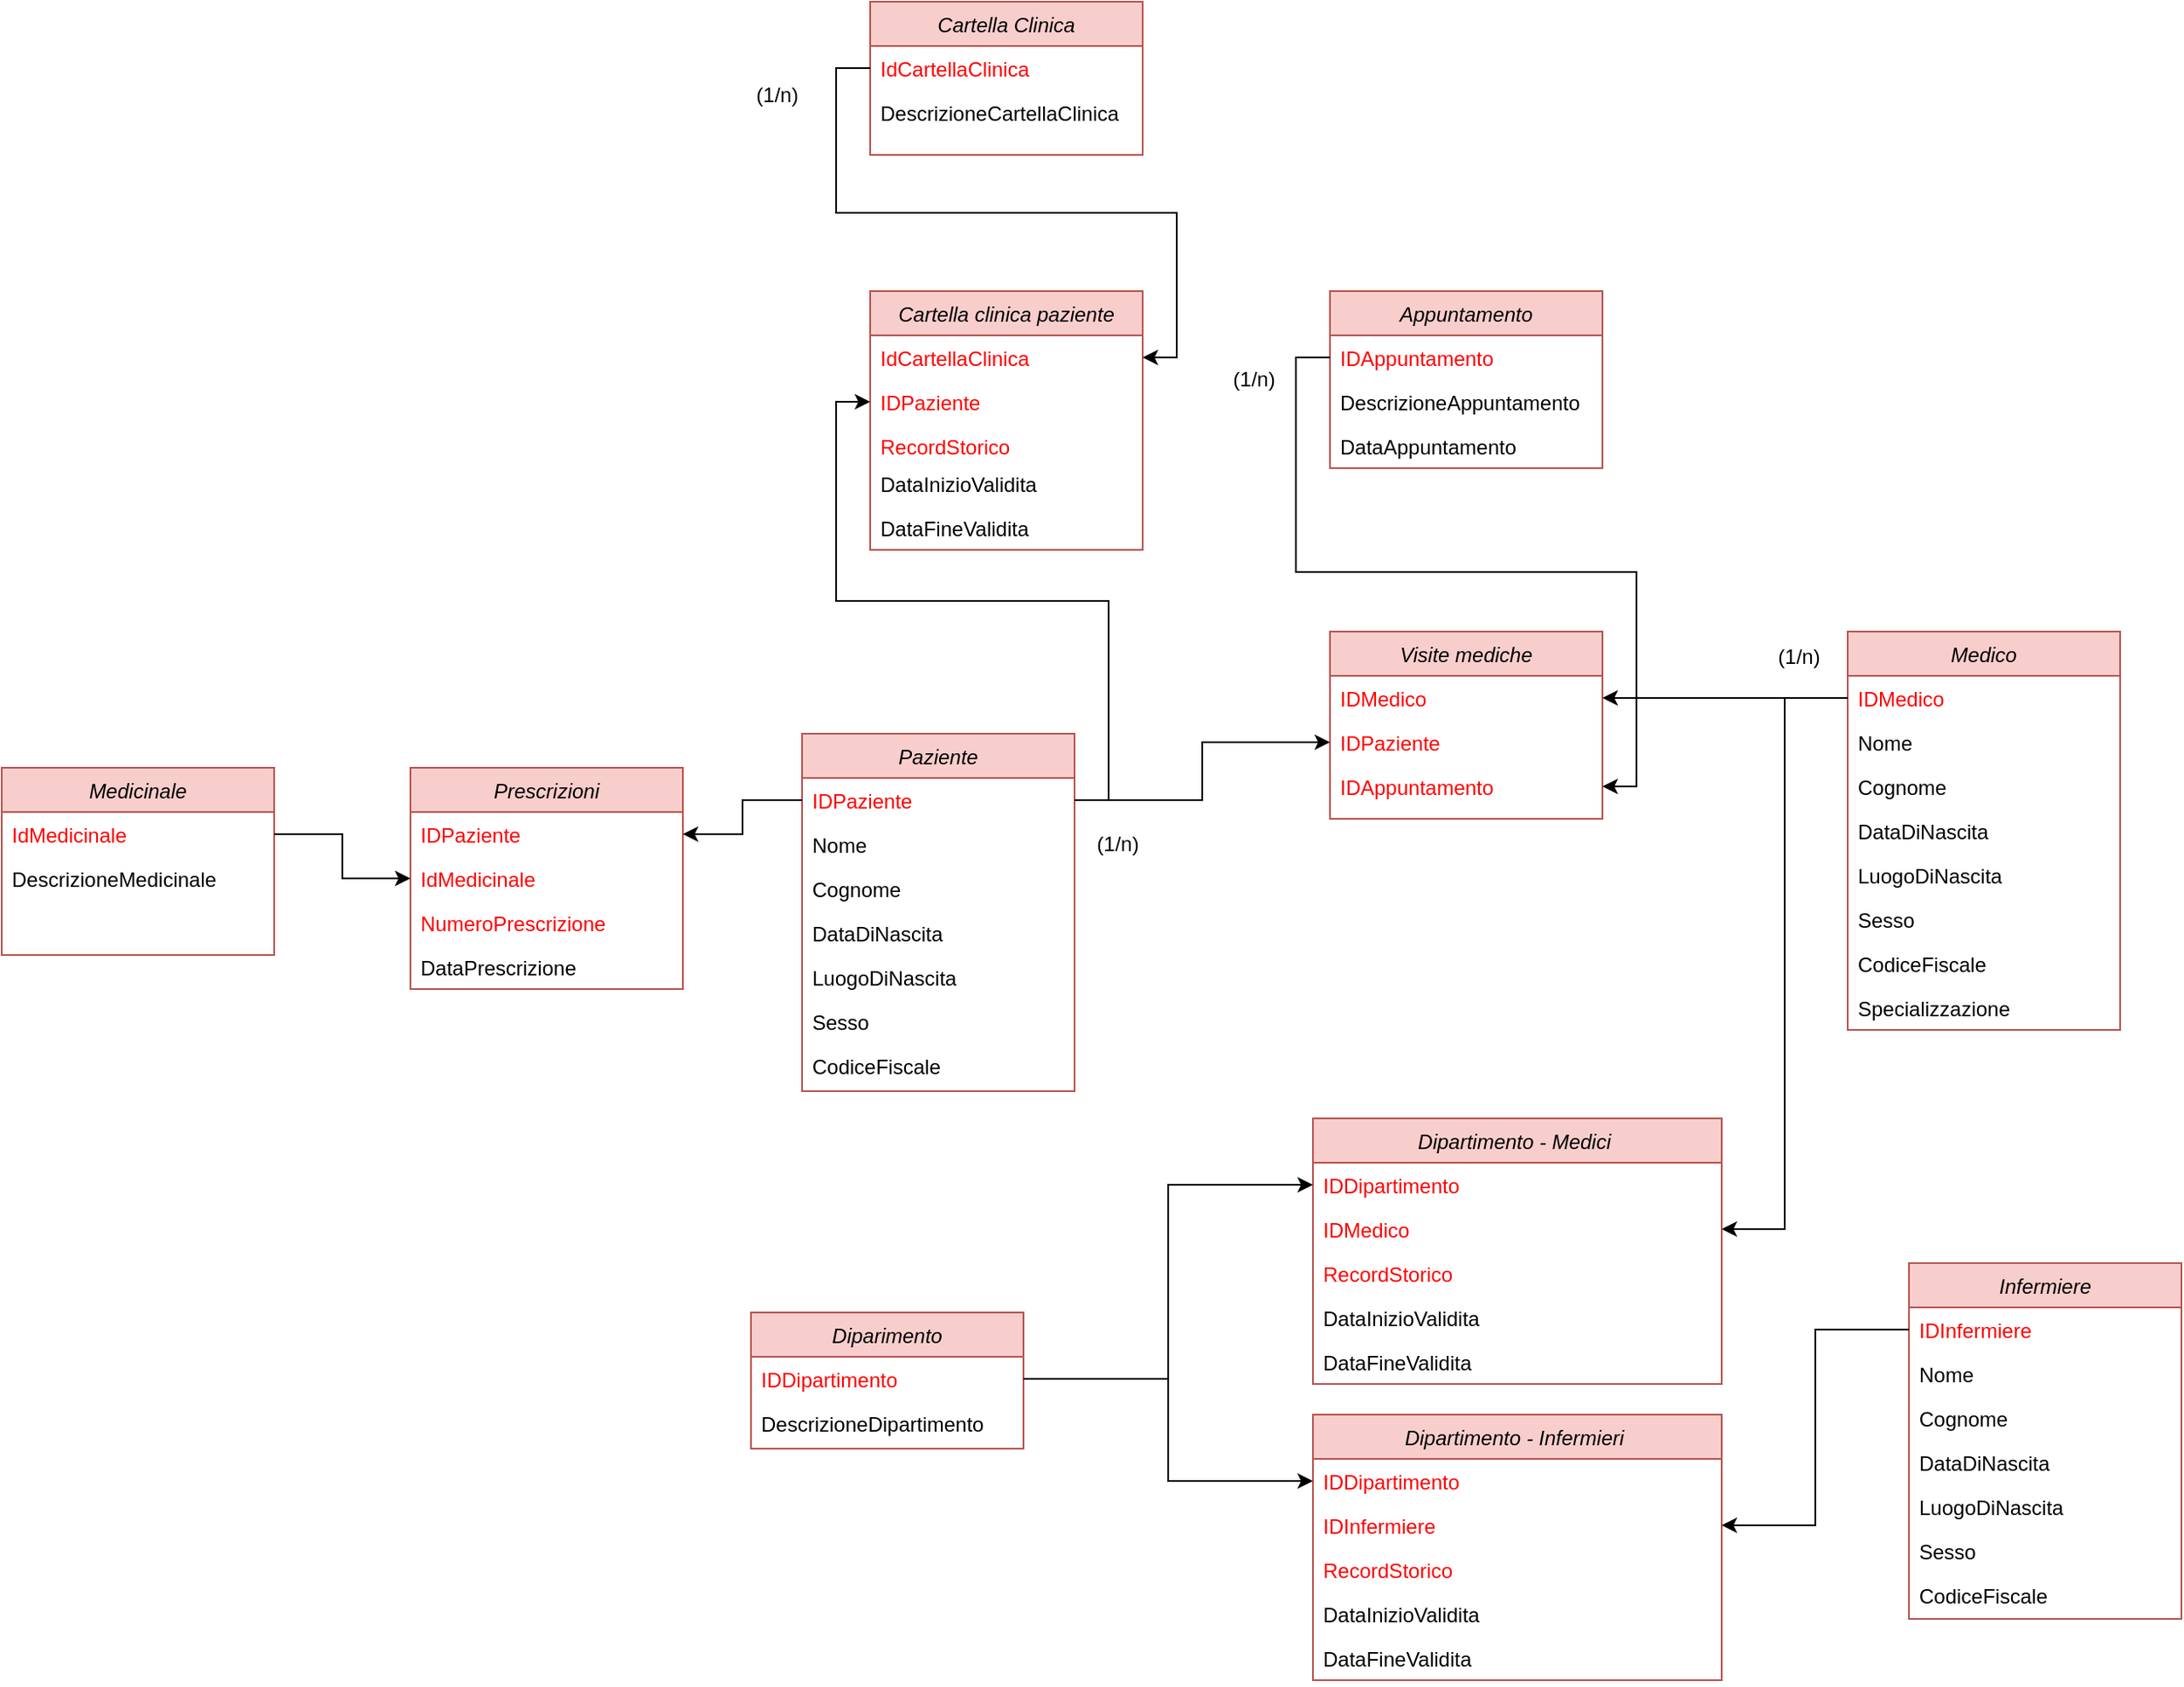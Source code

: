 <mxfile version="23.0.2" type="device" pages="7">
  <diagram id="C5RBs43oDa-KdzZeNtuy" name="gestione-ospedaliera">
    <mxGraphModel dx="2261" dy="2005" grid="1" gridSize="10" guides="1" tooltips="1" connect="1" arrows="1" fold="1" page="1" pageScale="1" pageWidth="827" pageHeight="1169" math="0" shadow="0">
      <root>
        <mxCell id="WIyWlLk6GJQsqaUBKTNV-0" />
        <mxCell id="WIyWlLk6GJQsqaUBKTNV-1" parent="WIyWlLk6GJQsqaUBKTNV-0" />
        <mxCell id="zkfFHV4jXpPFQw0GAbJ--0" value="Paziente" style="swimlane;fontStyle=2;align=center;verticalAlign=top;childLayout=stackLayout;horizontal=1;startSize=26;horizontalStack=0;resizeParent=1;resizeLast=0;collapsible=1;marginBottom=0;rounded=0;shadow=0;strokeWidth=1;fillColor=#f8cecc;strokeColor=#b85450;" parent="WIyWlLk6GJQsqaUBKTNV-1" vertex="1">
          <mxGeometry x="-200" y="180" width="160" height="210" as="geometry">
            <mxRectangle x="230" y="140" width="160" height="26" as="alternateBounds" />
          </mxGeometry>
        </mxCell>
        <mxCell id="zkfFHV4jXpPFQw0GAbJ--1" value="IDPaziente" style="text;align=left;verticalAlign=top;spacingLeft=4;spacingRight=4;overflow=hidden;rotatable=0;points=[[0,0.5],[1,0.5]];portConstraint=eastwest;fontColor=#FF0000;" parent="zkfFHV4jXpPFQw0GAbJ--0" vertex="1">
          <mxGeometry y="26" width="160" height="26" as="geometry" />
        </mxCell>
        <mxCell id="zkfFHV4jXpPFQw0GAbJ--2" value="Nome" style="text;align=left;verticalAlign=top;spacingLeft=4;spacingRight=4;overflow=hidden;rotatable=0;points=[[0,0.5],[1,0.5]];portConstraint=eastwest;rounded=0;shadow=0;html=0;" parent="zkfFHV4jXpPFQw0GAbJ--0" vertex="1">
          <mxGeometry y="52" width="160" height="26" as="geometry" />
        </mxCell>
        <mxCell id="zkfFHV4jXpPFQw0GAbJ--3" value="Cognome" style="text;align=left;verticalAlign=top;spacingLeft=4;spacingRight=4;overflow=hidden;rotatable=0;points=[[0,0.5],[1,0.5]];portConstraint=eastwest;rounded=0;shadow=0;html=0;" parent="zkfFHV4jXpPFQw0GAbJ--0" vertex="1">
          <mxGeometry y="78" width="160" height="26" as="geometry" />
        </mxCell>
        <mxCell id="48CyQP4O4m3vlEEPQY7x-94" value="DataDiNascita" style="text;align=left;verticalAlign=top;spacingLeft=4;spacingRight=4;overflow=hidden;rotatable=0;points=[[0,0.5],[1,0.5]];portConstraint=eastwest;rounded=0;shadow=0;html=0;" parent="zkfFHV4jXpPFQw0GAbJ--0" vertex="1">
          <mxGeometry y="104" width="160" height="26" as="geometry" />
        </mxCell>
        <mxCell id="48CyQP4O4m3vlEEPQY7x-95" value="LuogoDiNascita" style="text;align=left;verticalAlign=top;spacingLeft=4;spacingRight=4;overflow=hidden;rotatable=0;points=[[0,0.5],[1,0.5]];portConstraint=eastwest;rounded=0;shadow=0;html=0;" parent="zkfFHV4jXpPFQw0GAbJ--0" vertex="1">
          <mxGeometry y="130" width="160" height="26" as="geometry" />
        </mxCell>
        <mxCell id="48CyQP4O4m3vlEEPQY7x-96" value="Sesso" style="text;align=left;verticalAlign=top;spacingLeft=4;spacingRight=4;overflow=hidden;rotatable=0;points=[[0,0.5],[1,0.5]];portConstraint=eastwest;" parent="zkfFHV4jXpPFQw0GAbJ--0" vertex="1">
          <mxGeometry y="156" width="160" height="26" as="geometry" />
        </mxCell>
        <mxCell id="zkfFHV4jXpPFQw0GAbJ--5" value="CodiceFiscale" style="text;align=left;verticalAlign=top;spacingLeft=4;spacingRight=4;overflow=hidden;rotatable=0;points=[[0,0.5],[1,0.5]];portConstraint=eastwest;" parent="zkfFHV4jXpPFQw0GAbJ--0" vertex="1">
          <mxGeometry y="182" width="160" height="26" as="geometry" />
        </mxCell>
        <mxCell id="48CyQP4O4m3vlEEPQY7x-11" value="Medico" style="swimlane;fontStyle=2;align=center;verticalAlign=top;childLayout=stackLayout;horizontal=1;startSize=26;horizontalStack=0;resizeParent=1;resizeLast=0;collapsible=1;marginBottom=0;rounded=0;shadow=0;strokeWidth=1;fillColor=#f8cecc;strokeColor=#b85450;" parent="WIyWlLk6GJQsqaUBKTNV-1" vertex="1">
          <mxGeometry x="414" y="120" width="160" height="234" as="geometry">
            <mxRectangle x="230" y="140" width="160" height="26" as="alternateBounds" />
          </mxGeometry>
        </mxCell>
        <mxCell id="48CyQP4O4m3vlEEPQY7x-12" value="IDMedico" style="text;align=left;verticalAlign=top;spacingLeft=4;spacingRight=4;overflow=hidden;rotatable=0;points=[[0,0.5],[1,0.5]];portConstraint=eastwest;fontColor=#FF0000;" parent="48CyQP4O4m3vlEEPQY7x-11" vertex="1">
          <mxGeometry y="26" width="160" height="26" as="geometry" />
        </mxCell>
        <mxCell id="48CyQP4O4m3vlEEPQY7x-13" value="Nome" style="text;align=left;verticalAlign=top;spacingLeft=4;spacingRight=4;overflow=hidden;rotatable=0;points=[[0,0.5],[1,0.5]];portConstraint=eastwest;rounded=0;shadow=0;html=0;" parent="48CyQP4O4m3vlEEPQY7x-11" vertex="1">
          <mxGeometry y="52" width="160" height="26" as="geometry" />
        </mxCell>
        <mxCell id="48CyQP4O4m3vlEEPQY7x-14" value="Cognome" style="text;align=left;verticalAlign=top;spacingLeft=4;spacingRight=4;overflow=hidden;rotatable=0;points=[[0,0.5],[1,0.5]];portConstraint=eastwest;rounded=0;shadow=0;html=0;" parent="48CyQP4O4m3vlEEPQY7x-11" vertex="1">
          <mxGeometry y="78" width="160" height="26" as="geometry" />
        </mxCell>
        <mxCell id="48CyQP4O4m3vlEEPQY7x-92" value="DataDiNascita" style="text;align=left;verticalAlign=top;spacingLeft=4;spacingRight=4;overflow=hidden;rotatable=0;points=[[0,0.5],[1,0.5]];portConstraint=eastwest;rounded=0;shadow=0;html=0;" parent="48CyQP4O4m3vlEEPQY7x-11" vertex="1">
          <mxGeometry y="104" width="160" height="26" as="geometry" />
        </mxCell>
        <mxCell id="48CyQP4O4m3vlEEPQY7x-93" value="LuogoDiNascita" style="text;align=left;verticalAlign=top;spacingLeft=4;spacingRight=4;overflow=hidden;rotatable=0;points=[[0,0.5],[1,0.5]];portConstraint=eastwest;rounded=0;shadow=0;html=0;" parent="48CyQP4O4m3vlEEPQY7x-11" vertex="1">
          <mxGeometry y="130" width="160" height="26" as="geometry" />
        </mxCell>
        <mxCell id="48CyQP4O4m3vlEEPQY7x-91" value="Sesso" style="text;align=left;verticalAlign=top;spacingLeft=4;spacingRight=4;overflow=hidden;rotatable=0;points=[[0,0.5],[1,0.5]];portConstraint=eastwest;" parent="48CyQP4O4m3vlEEPQY7x-11" vertex="1">
          <mxGeometry y="156" width="160" height="26" as="geometry" />
        </mxCell>
        <mxCell id="48CyQP4O4m3vlEEPQY7x-15" value="CodiceFiscale" style="text;align=left;verticalAlign=top;spacingLeft=4;spacingRight=4;overflow=hidden;rotatable=0;points=[[0,0.5],[1,0.5]];portConstraint=eastwest;" parent="48CyQP4O4m3vlEEPQY7x-11" vertex="1">
          <mxGeometry y="182" width="160" height="26" as="geometry" />
        </mxCell>
        <mxCell id="48CyQP4O4m3vlEEPQY7x-21" value="Specializzazione" style="text;align=left;verticalAlign=top;spacingLeft=4;spacingRight=4;overflow=hidden;rotatable=0;points=[[0,0.5],[1,0.5]];portConstraint=eastwest;" parent="48CyQP4O4m3vlEEPQY7x-11" vertex="1">
          <mxGeometry y="208" width="160" height="26" as="geometry" />
        </mxCell>
        <mxCell id="48CyQP4O4m3vlEEPQY7x-16" value="Infermiere" style="swimlane;fontStyle=2;align=center;verticalAlign=top;childLayout=stackLayout;horizontal=1;startSize=26;horizontalStack=0;resizeParent=1;resizeLast=0;collapsible=1;marginBottom=0;rounded=0;shadow=0;strokeWidth=1;fillColor=#f8cecc;strokeColor=#b85450;" parent="WIyWlLk6GJQsqaUBKTNV-1" vertex="1">
          <mxGeometry x="450" y="491" width="160" height="209" as="geometry">
            <mxRectangle x="230" y="140" width="160" height="26" as="alternateBounds" />
          </mxGeometry>
        </mxCell>
        <mxCell id="48CyQP4O4m3vlEEPQY7x-17" value="IDInfermiere" style="text;align=left;verticalAlign=top;spacingLeft=4;spacingRight=4;overflow=hidden;rotatable=0;points=[[0,0.5],[1,0.5]];portConstraint=eastwest;fontColor=#FF0000;" parent="48CyQP4O4m3vlEEPQY7x-16" vertex="1">
          <mxGeometry y="26" width="160" height="26" as="geometry" />
        </mxCell>
        <mxCell id="48CyQP4O4m3vlEEPQY7x-18" value="Nome" style="text;align=left;verticalAlign=top;spacingLeft=4;spacingRight=4;overflow=hidden;rotatable=0;points=[[0,0.5],[1,0.5]];portConstraint=eastwest;rounded=0;shadow=0;html=0;" parent="48CyQP4O4m3vlEEPQY7x-16" vertex="1">
          <mxGeometry y="52" width="160" height="26" as="geometry" />
        </mxCell>
        <mxCell id="48CyQP4O4m3vlEEPQY7x-19" value="Cognome" style="text;align=left;verticalAlign=top;spacingLeft=4;spacingRight=4;overflow=hidden;rotatable=0;points=[[0,0.5],[1,0.5]];portConstraint=eastwest;rounded=0;shadow=0;html=0;" parent="48CyQP4O4m3vlEEPQY7x-16" vertex="1">
          <mxGeometry y="78" width="160" height="26" as="geometry" />
        </mxCell>
        <mxCell id="48CyQP4O4m3vlEEPQY7x-97" value="DataDiNascita" style="text;align=left;verticalAlign=top;spacingLeft=4;spacingRight=4;overflow=hidden;rotatable=0;points=[[0,0.5],[1,0.5]];portConstraint=eastwest;rounded=0;shadow=0;html=0;" parent="48CyQP4O4m3vlEEPQY7x-16" vertex="1">
          <mxGeometry y="104" width="160" height="26" as="geometry" />
        </mxCell>
        <mxCell id="48CyQP4O4m3vlEEPQY7x-98" value="LuogoDiNascita" style="text;align=left;verticalAlign=top;spacingLeft=4;spacingRight=4;overflow=hidden;rotatable=0;points=[[0,0.5],[1,0.5]];portConstraint=eastwest;rounded=0;shadow=0;html=0;" parent="48CyQP4O4m3vlEEPQY7x-16" vertex="1">
          <mxGeometry y="130" width="160" height="26" as="geometry" />
        </mxCell>
        <mxCell id="48CyQP4O4m3vlEEPQY7x-99" value="Sesso" style="text;align=left;verticalAlign=top;spacingLeft=4;spacingRight=4;overflow=hidden;rotatable=0;points=[[0,0.5],[1,0.5]];portConstraint=eastwest;" parent="48CyQP4O4m3vlEEPQY7x-16" vertex="1">
          <mxGeometry y="156" width="160" height="26" as="geometry" />
        </mxCell>
        <mxCell id="48CyQP4O4m3vlEEPQY7x-20" value="CodiceFiscale" style="text;align=left;verticalAlign=top;spacingLeft=4;spacingRight=4;overflow=hidden;rotatable=0;points=[[0,0.5],[1,0.5]];portConstraint=eastwest;" parent="48CyQP4O4m3vlEEPQY7x-16" vertex="1">
          <mxGeometry y="182" width="160" height="26" as="geometry" />
        </mxCell>
        <mxCell id="48CyQP4O4m3vlEEPQY7x-23" value="Diparimento" style="swimlane;fontStyle=2;align=center;verticalAlign=top;childLayout=stackLayout;horizontal=1;startSize=26;horizontalStack=0;resizeParent=1;resizeLast=0;collapsible=1;marginBottom=0;rounded=0;shadow=0;strokeWidth=1;fillColor=#f8cecc;strokeColor=#b85450;" parent="WIyWlLk6GJQsqaUBKTNV-1" vertex="1">
          <mxGeometry x="-230" y="520" width="160" height="80" as="geometry">
            <mxRectangle x="230" y="140" width="160" height="26" as="alternateBounds" />
          </mxGeometry>
        </mxCell>
        <mxCell id="48CyQP4O4m3vlEEPQY7x-24" value="IDDipartimento" style="text;align=left;verticalAlign=top;spacingLeft=4;spacingRight=4;overflow=hidden;rotatable=0;points=[[0,0.5],[1,0.5]];portConstraint=eastwest;fontColor=#FF0000;" parent="48CyQP4O4m3vlEEPQY7x-23" vertex="1">
          <mxGeometry y="26" width="160" height="26" as="geometry" />
        </mxCell>
        <mxCell id="48CyQP4O4m3vlEEPQY7x-25" value="DescrizioneDipartimento" style="text;align=left;verticalAlign=top;spacingLeft=4;spacingRight=4;overflow=hidden;rotatable=0;points=[[0,0.5],[1,0.5]];portConstraint=eastwest;rounded=0;shadow=0;html=0;" parent="48CyQP4O4m3vlEEPQY7x-23" vertex="1">
          <mxGeometry y="52" width="160" height="26" as="geometry" />
        </mxCell>
        <mxCell id="48CyQP4O4m3vlEEPQY7x-29" value="Appuntamento" style="swimlane;fontStyle=2;align=center;verticalAlign=top;childLayout=stackLayout;horizontal=1;startSize=26;horizontalStack=0;resizeParent=1;resizeLast=0;collapsible=1;marginBottom=0;rounded=0;shadow=0;strokeWidth=1;fillColor=#f8cecc;strokeColor=#b85450;" parent="WIyWlLk6GJQsqaUBKTNV-1" vertex="1">
          <mxGeometry x="110" y="-80" width="160" height="104" as="geometry">
            <mxRectangle x="230" y="140" width="160" height="26" as="alternateBounds" />
          </mxGeometry>
        </mxCell>
        <mxCell id="48CyQP4O4m3vlEEPQY7x-30" value="IDAppuntamento" style="text;align=left;verticalAlign=top;spacingLeft=4;spacingRight=4;overflow=hidden;rotatable=0;points=[[0,0.5],[1,0.5]];portConstraint=eastwest;fontColor=#FF0000;" parent="48CyQP4O4m3vlEEPQY7x-29" vertex="1">
          <mxGeometry y="26" width="160" height="26" as="geometry" />
        </mxCell>
        <mxCell id="48CyQP4O4m3vlEEPQY7x-32" value="DescrizioneAppuntamento" style="text;align=left;verticalAlign=top;spacingLeft=4;spacingRight=4;overflow=hidden;rotatable=0;points=[[0,0.5],[1,0.5]];portConstraint=eastwest;fontColor=#000000;" parent="48CyQP4O4m3vlEEPQY7x-29" vertex="1">
          <mxGeometry y="52" width="160" height="26" as="geometry" />
        </mxCell>
        <mxCell id="48CyQP4O4m3vlEEPQY7x-102" value="DataAppuntamento" style="text;align=left;verticalAlign=top;spacingLeft=4;spacingRight=4;overflow=hidden;rotatable=0;points=[[0,0.5],[1,0.5]];portConstraint=eastwest;fontColor=#000000;" parent="48CyQP4O4m3vlEEPQY7x-29" vertex="1">
          <mxGeometry y="78" width="160" height="26" as="geometry" />
        </mxCell>
        <mxCell id="48CyQP4O4m3vlEEPQY7x-33" value="Cartella Clinica" style="swimlane;fontStyle=2;align=center;verticalAlign=top;childLayout=stackLayout;horizontal=1;startSize=26;horizontalStack=0;resizeParent=1;resizeLast=0;collapsible=1;marginBottom=0;rounded=0;shadow=0;strokeWidth=1;fillColor=#f8cecc;strokeColor=#b85450;" parent="WIyWlLk6GJQsqaUBKTNV-1" vertex="1">
          <mxGeometry x="-160" y="-250" width="160" height="90" as="geometry">
            <mxRectangle x="230" y="140" width="160" height="26" as="alternateBounds" />
          </mxGeometry>
        </mxCell>
        <mxCell id="48CyQP4O4m3vlEEPQY7x-34" value="IdCartellaClinica" style="text;align=left;verticalAlign=top;spacingLeft=4;spacingRight=4;overflow=hidden;rotatable=0;points=[[0,0.5],[1,0.5]];portConstraint=eastwest;fontColor=#FF0000;" parent="48CyQP4O4m3vlEEPQY7x-33" vertex="1">
          <mxGeometry y="26" width="160" height="26" as="geometry" />
        </mxCell>
        <mxCell id="48CyQP4O4m3vlEEPQY7x-35" value="DescrizioneCartellaClinica" style="text;align=left;verticalAlign=top;spacingLeft=4;spacingRight=4;overflow=hidden;rotatable=0;points=[[0,0.5],[1,0.5]];portConstraint=eastwest;fontColor=#000000;" parent="48CyQP4O4m3vlEEPQY7x-33" vertex="1">
          <mxGeometry y="52" width="160" height="26" as="geometry" />
        </mxCell>
        <mxCell id="48CyQP4O4m3vlEEPQY7x-37" value="Medicinale" style="swimlane;fontStyle=2;align=center;verticalAlign=top;childLayout=stackLayout;horizontal=1;startSize=26;horizontalStack=0;resizeParent=1;resizeLast=0;collapsible=1;marginBottom=0;rounded=0;shadow=0;strokeWidth=1;fillColor=#f8cecc;strokeColor=#b85450;" parent="WIyWlLk6GJQsqaUBKTNV-1" vertex="1">
          <mxGeometry x="-670" y="200" width="160" height="110" as="geometry">
            <mxRectangle x="230" y="140" width="160" height="26" as="alternateBounds" />
          </mxGeometry>
        </mxCell>
        <mxCell id="48CyQP4O4m3vlEEPQY7x-38" value="IdMedicinale" style="text;align=left;verticalAlign=top;spacingLeft=4;spacingRight=4;overflow=hidden;rotatable=0;points=[[0,0.5],[1,0.5]];portConstraint=eastwest;fontColor=#FF0000;" parent="48CyQP4O4m3vlEEPQY7x-37" vertex="1">
          <mxGeometry y="26" width="160" height="26" as="geometry" />
        </mxCell>
        <mxCell id="48CyQP4O4m3vlEEPQY7x-39" value="DescrizioneMedicinale" style="text;align=left;verticalAlign=top;spacingLeft=4;spacingRight=4;overflow=hidden;rotatable=0;points=[[0,0.5],[1,0.5]];portConstraint=eastwest;fontColor=#000000;" parent="48CyQP4O4m3vlEEPQY7x-37" vertex="1">
          <mxGeometry y="52" width="160" height="26" as="geometry" />
        </mxCell>
        <mxCell id="48CyQP4O4m3vlEEPQY7x-52" value="Visite mediche" style="swimlane;fontStyle=2;align=center;verticalAlign=top;childLayout=stackLayout;horizontal=1;startSize=26;horizontalStack=0;resizeParent=1;resizeLast=0;collapsible=1;marginBottom=0;rounded=0;shadow=0;strokeWidth=1;fillColor=#f8cecc;strokeColor=#b85450;" parent="WIyWlLk6GJQsqaUBKTNV-1" vertex="1">
          <mxGeometry x="110" y="120" width="160" height="110" as="geometry">
            <mxRectangle x="230" y="140" width="160" height="26" as="alternateBounds" />
          </mxGeometry>
        </mxCell>
        <mxCell id="48CyQP4O4m3vlEEPQY7x-58" value="IDMedico" style="text;align=left;verticalAlign=top;spacingLeft=4;spacingRight=4;overflow=hidden;rotatable=0;points=[[0,0.5],[1,0.5]];portConstraint=eastwest;fontColor=#FF0000;" parent="48CyQP4O4m3vlEEPQY7x-52" vertex="1">
          <mxGeometry y="26" width="160" height="26" as="geometry" />
        </mxCell>
        <mxCell id="48CyQP4O4m3vlEEPQY7x-53" value="IDPaziente" style="text;align=left;verticalAlign=top;spacingLeft=4;spacingRight=4;overflow=hidden;rotatable=0;points=[[0,0.5],[1,0.5]];portConstraint=eastwest;fontColor=#FF0000;" parent="48CyQP4O4m3vlEEPQY7x-52" vertex="1">
          <mxGeometry y="52" width="160" height="26" as="geometry" />
        </mxCell>
        <mxCell id="48CyQP4O4m3vlEEPQY7x-100" value="IDAppuntamento" style="text;align=left;verticalAlign=top;spacingLeft=4;spacingRight=4;overflow=hidden;rotatable=0;points=[[0,0.5],[1,0.5]];portConstraint=eastwest;fontColor=#FF0000;" parent="48CyQP4O4m3vlEEPQY7x-52" vertex="1">
          <mxGeometry y="78" width="160" height="26" as="geometry" />
        </mxCell>
        <mxCell id="48CyQP4O4m3vlEEPQY7x-59" value="Dipartimento - Medici " style="swimlane;fontStyle=2;align=center;verticalAlign=top;childLayout=stackLayout;horizontal=1;startSize=26;horizontalStack=0;resizeParent=1;resizeLast=0;collapsible=1;marginBottom=0;rounded=0;shadow=0;strokeWidth=1;fillColor=#f8cecc;strokeColor=#b85450;" parent="WIyWlLk6GJQsqaUBKTNV-1" vertex="1">
          <mxGeometry x="100" y="406" width="240" height="156" as="geometry">
            <mxRectangle x="230" y="140" width="160" height="26" as="alternateBounds" />
          </mxGeometry>
        </mxCell>
        <mxCell id="48CyQP4O4m3vlEEPQY7x-60" value="IDDipartimento" style="text;align=left;verticalAlign=top;spacingLeft=4;spacingRight=4;overflow=hidden;rotatable=0;points=[[0,0.5],[1,0.5]];portConstraint=eastwest;fontColor=#FF0000;" parent="48CyQP4O4m3vlEEPQY7x-59" vertex="1">
          <mxGeometry y="26" width="240" height="26" as="geometry" />
        </mxCell>
        <mxCell id="48CyQP4O4m3vlEEPQY7x-62" value="IDMedico" style="text;align=left;verticalAlign=top;spacingLeft=4;spacingRight=4;overflow=hidden;rotatable=0;points=[[0,0.5],[1,0.5]];portConstraint=eastwest;fontColor=#FF0000;" parent="48CyQP4O4m3vlEEPQY7x-59" vertex="1">
          <mxGeometry y="52" width="240" height="26" as="geometry" />
        </mxCell>
        <mxCell id="48CyQP4O4m3vlEEPQY7x-79" value="RecordStorico" style="text;align=left;verticalAlign=top;spacingLeft=4;spacingRight=4;overflow=hidden;rotatable=0;points=[[0,0.5],[1,0.5]];portConstraint=eastwest;fontColor=#FF0000;" parent="48CyQP4O4m3vlEEPQY7x-59" vertex="1">
          <mxGeometry y="78" width="240" height="26" as="geometry" />
        </mxCell>
        <mxCell id="48CyQP4O4m3vlEEPQY7x-77" value="DataInizioValidita" style="text;align=left;verticalAlign=top;spacingLeft=4;spacingRight=4;overflow=hidden;rotatable=0;points=[[0,0.5],[1,0.5]];portConstraint=eastwest;fontColor=#000000;" parent="48CyQP4O4m3vlEEPQY7x-59" vertex="1">
          <mxGeometry y="104" width="240" height="26" as="geometry" />
        </mxCell>
        <mxCell id="48CyQP4O4m3vlEEPQY7x-78" value="DataFineValidita" style="text;align=left;verticalAlign=top;spacingLeft=4;spacingRight=4;overflow=hidden;rotatable=0;points=[[0,0.5],[1,0.5]];portConstraint=eastwest;fontColor=#000000;" parent="48CyQP4O4m3vlEEPQY7x-59" vertex="1">
          <mxGeometry y="130" width="240" height="26" as="geometry" />
        </mxCell>
        <mxCell id="48CyQP4O4m3vlEEPQY7x-64" style="edgeStyle=orthogonalEdgeStyle;rounded=0;orthogonalLoop=1;jettySize=auto;html=1;" parent="WIyWlLk6GJQsqaUBKTNV-1" source="48CyQP4O4m3vlEEPQY7x-12" target="48CyQP4O4m3vlEEPQY7x-58" edge="1">
          <mxGeometry relative="1" as="geometry" />
        </mxCell>
        <mxCell id="48CyQP4O4m3vlEEPQY7x-66" style="edgeStyle=orthogonalEdgeStyle;rounded=0;orthogonalLoop=1;jettySize=auto;html=1;" parent="WIyWlLk6GJQsqaUBKTNV-1" source="48CyQP4O4m3vlEEPQY7x-24" target="48CyQP4O4m3vlEEPQY7x-60" edge="1">
          <mxGeometry relative="1" as="geometry" />
        </mxCell>
        <mxCell id="48CyQP4O4m3vlEEPQY7x-67" style="edgeStyle=orthogonalEdgeStyle;rounded=0;orthogonalLoop=1;jettySize=auto;html=1;" parent="WIyWlLk6GJQsqaUBKTNV-1" source="48CyQP4O4m3vlEEPQY7x-12" target="48CyQP4O4m3vlEEPQY7x-62" edge="1">
          <mxGeometry relative="1" as="geometry" />
        </mxCell>
        <mxCell id="48CyQP4O4m3vlEEPQY7x-80" value="Dipartimento - Infermieri " style="swimlane;fontStyle=2;align=center;verticalAlign=top;childLayout=stackLayout;horizontal=1;startSize=26;horizontalStack=0;resizeParent=1;resizeLast=0;collapsible=1;marginBottom=0;rounded=0;shadow=0;strokeWidth=1;fillColor=#f8cecc;strokeColor=#b85450;" parent="WIyWlLk6GJQsqaUBKTNV-1" vertex="1">
          <mxGeometry x="100" y="580" width="240" height="156" as="geometry">
            <mxRectangle x="230" y="140" width="160" height="26" as="alternateBounds" />
          </mxGeometry>
        </mxCell>
        <mxCell id="48CyQP4O4m3vlEEPQY7x-81" value="IDDipartimento" style="text;align=left;verticalAlign=top;spacingLeft=4;spacingRight=4;overflow=hidden;rotatable=0;points=[[0,0.5],[1,0.5]];portConstraint=eastwest;fontColor=#FF0000;" parent="48CyQP4O4m3vlEEPQY7x-80" vertex="1">
          <mxGeometry y="26" width="240" height="26" as="geometry" />
        </mxCell>
        <mxCell id="48CyQP4O4m3vlEEPQY7x-82" value="IDInfermiere" style="text;align=left;verticalAlign=top;spacingLeft=4;spacingRight=4;overflow=hidden;rotatable=0;points=[[0,0.5],[1,0.5]];portConstraint=eastwest;fontColor=#FF0000;" parent="48CyQP4O4m3vlEEPQY7x-80" vertex="1">
          <mxGeometry y="52" width="240" height="26" as="geometry" />
        </mxCell>
        <mxCell id="48CyQP4O4m3vlEEPQY7x-83" value="RecordStorico" style="text;align=left;verticalAlign=top;spacingLeft=4;spacingRight=4;overflow=hidden;rotatable=0;points=[[0,0.5],[1,0.5]];portConstraint=eastwest;fontColor=#FF0000;" parent="48CyQP4O4m3vlEEPQY7x-80" vertex="1">
          <mxGeometry y="78" width="240" height="26" as="geometry" />
        </mxCell>
        <mxCell id="48CyQP4O4m3vlEEPQY7x-84" value="DataInizioValidita" style="text;align=left;verticalAlign=top;spacingLeft=4;spacingRight=4;overflow=hidden;rotatable=0;points=[[0,0.5],[1,0.5]];portConstraint=eastwest;fontColor=#000000;" parent="48CyQP4O4m3vlEEPQY7x-80" vertex="1">
          <mxGeometry y="104" width="240" height="26" as="geometry" />
        </mxCell>
        <mxCell id="48CyQP4O4m3vlEEPQY7x-85" value="DataFineValidita" style="text;align=left;verticalAlign=top;spacingLeft=4;spacingRight=4;overflow=hidden;rotatable=0;points=[[0,0.5],[1,0.5]];portConstraint=eastwest;fontColor=#000000;" parent="48CyQP4O4m3vlEEPQY7x-80" vertex="1">
          <mxGeometry y="130" width="240" height="26" as="geometry" />
        </mxCell>
        <mxCell id="48CyQP4O4m3vlEEPQY7x-86" style="edgeStyle=orthogonalEdgeStyle;rounded=0;orthogonalLoop=1;jettySize=auto;html=1;" parent="WIyWlLk6GJQsqaUBKTNV-1" source="48CyQP4O4m3vlEEPQY7x-24" target="48CyQP4O4m3vlEEPQY7x-81" edge="1">
          <mxGeometry relative="1" as="geometry" />
        </mxCell>
        <mxCell id="48CyQP4O4m3vlEEPQY7x-89" style="edgeStyle=orthogonalEdgeStyle;rounded=0;orthogonalLoop=1;jettySize=auto;html=1;" parent="WIyWlLk6GJQsqaUBKTNV-1" source="48CyQP4O4m3vlEEPQY7x-17" target="48CyQP4O4m3vlEEPQY7x-82" edge="1">
          <mxGeometry relative="1" as="geometry" />
        </mxCell>
        <mxCell id="48CyQP4O4m3vlEEPQY7x-104" style="edgeStyle=orthogonalEdgeStyle;rounded=0;orthogonalLoop=1;jettySize=auto;html=1;" parent="WIyWlLk6GJQsqaUBKTNV-1" source="zkfFHV4jXpPFQw0GAbJ--1" target="48CyQP4O4m3vlEEPQY7x-53" edge="1">
          <mxGeometry relative="1" as="geometry" />
        </mxCell>
        <mxCell id="48CyQP4O4m3vlEEPQY7x-105" style="edgeStyle=orthogonalEdgeStyle;rounded=0;orthogonalLoop=1;jettySize=auto;html=1;" parent="WIyWlLk6GJQsqaUBKTNV-1" source="48CyQP4O4m3vlEEPQY7x-30" target="48CyQP4O4m3vlEEPQY7x-100" edge="1">
          <mxGeometry relative="1" as="geometry" />
        </mxCell>
        <mxCell id="48CyQP4O4m3vlEEPQY7x-106" value="Cartella clinica paziente" style="swimlane;fontStyle=2;align=center;verticalAlign=top;childLayout=stackLayout;horizontal=1;startSize=26;horizontalStack=0;resizeParent=1;resizeLast=0;collapsible=1;marginBottom=0;rounded=0;shadow=0;strokeWidth=1;fillColor=#f8cecc;strokeColor=#b85450;" parent="WIyWlLk6GJQsqaUBKTNV-1" vertex="1">
          <mxGeometry x="-160" y="-80" width="160" height="152" as="geometry">
            <mxRectangle x="230" y="140" width="160" height="26" as="alternateBounds" />
          </mxGeometry>
        </mxCell>
        <mxCell id="48CyQP4O4m3vlEEPQY7x-107" value="IdCartellaClinica" style="text;align=left;verticalAlign=top;spacingLeft=4;spacingRight=4;overflow=hidden;rotatable=0;points=[[0,0.5],[1,0.5]];portConstraint=eastwest;fontColor=#FF0000;" parent="48CyQP4O4m3vlEEPQY7x-106" vertex="1">
          <mxGeometry y="26" width="160" height="26" as="geometry" />
        </mxCell>
        <mxCell id="48CyQP4O4m3vlEEPQY7x-109" value="IDPaziente" style="text;align=left;verticalAlign=top;spacingLeft=4;spacingRight=4;overflow=hidden;rotatable=0;points=[[0,0.5],[1,0.5]];portConstraint=eastwest;fontColor=#FF0000;" parent="48CyQP4O4m3vlEEPQY7x-106" vertex="1">
          <mxGeometry y="52" width="160" height="26" as="geometry" />
        </mxCell>
        <mxCell id="48CyQP4O4m3vlEEPQY7x-113" value="RecordStorico" style="text;align=left;verticalAlign=top;spacingLeft=4;spacingRight=4;overflow=hidden;rotatable=0;points=[[0,0.5],[1,0.5]];portConstraint=eastwest;fontColor=#FF0000;" parent="48CyQP4O4m3vlEEPQY7x-106" vertex="1">
          <mxGeometry y="78" width="160" height="22" as="geometry" />
        </mxCell>
        <mxCell id="48CyQP4O4m3vlEEPQY7x-114" value="DataInizioValidita" style="text;align=left;verticalAlign=top;spacingLeft=4;spacingRight=4;overflow=hidden;rotatable=0;points=[[0,0.5],[1,0.5]];portConstraint=eastwest;fontColor=#000000;" parent="48CyQP4O4m3vlEEPQY7x-106" vertex="1">
          <mxGeometry y="100" width="160" height="26" as="geometry" />
        </mxCell>
        <mxCell id="48CyQP4O4m3vlEEPQY7x-115" value="DataFineValidita" style="text;align=left;verticalAlign=top;spacingLeft=4;spacingRight=4;overflow=hidden;rotatable=0;points=[[0,0.5],[1,0.5]];portConstraint=eastwest;fontColor=#000000;" parent="48CyQP4O4m3vlEEPQY7x-106" vertex="1">
          <mxGeometry y="126" width="160" height="26" as="geometry" />
        </mxCell>
        <mxCell id="48CyQP4O4m3vlEEPQY7x-111" style="edgeStyle=orthogonalEdgeStyle;rounded=0;orthogonalLoop=1;jettySize=auto;html=1;" parent="WIyWlLk6GJQsqaUBKTNV-1" source="zkfFHV4jXpPFQw0GAbJ--1" target="48CyQP4O4m3vlEEPQY7x-109" edge="1">
          <mxGeometry relative="1" as="geometry" />
        </mxCell>
        <mxCell id="48CyQP4O4m3vlEEPQY7x-112" style="edgeStyle=orthogonalEdgeStyle;rounded=0;orthogonalLoop=1;jettySize=auto;html=1;" parent="WIyWlLk6GJQsqaUBKTNV-1" source="48CyQP4O4m3vlEEPQY7x-34" target="48CyQP4O4m3vlEEPQY7x-107" edge="1">
          <mxGeometry relative="1" as="geometry" />
        </mxCell>
        <mxCell id="48CyQP4O4m3vlEEPQY7x-116" value="Prescrizioni" style="swimlane;fontStyle=2;align=center;verticalAlign=top;childLayout=stackLayout;horizontal=1;startSize=26;horizontalStack=0;resizeParent=1;resizeLast=0;collapsible=1;marginBottom=0;rounded=0;shadow=0;strokeWidth=1;fillColor=#f8cecc;strokeColor=#b85450;" parent="WIyWlLk6GJQsqaUBKTNV-1" vertex="1">
          <mxGeometry x="-430" y="200" width="160" height="130" as="geometry">
            <mxRectangle x="230" y="140" width="160" height="26" as="alternateBounds" />
          </mxGeometry>
        </mxCell>
        <mxCell id="48CyQP4O4m3vlEEPQY7x-123" value="IDPaziente" style="text;align=left;verticalAlign=top;spacingLeft=4;spacingRight=4;overflow=hidden;rotatable=0;points=[[0,0.5],[1,0.5]];portConstraint=eastwest;fontColor=#FF0000;" parent="48CyQP4O4m3vlEEPQY7x-116" vertex="1">
          <mxGeometry y="26" width="160" height="26" as="geometry" />
        </mxCell>
        <mxCell id="48CyQP4O4m3vlEEPQY7x-117" value="IdMedicinale" style="text;align=left;verticalAlign=top;spacingLeft=4;spacingRight=4;overflow=hidden;rotatable=0;points=[[0,0.5],[1,0.5]];portConstraint=eastwest;fontColor=#FF0000;" parent="48CyQP4O4m3vlEEPQY7x-116" vertex="1">
          <mxGeometry y="52" width="160" height="26" as="geometry" />
        </mxCell>
        <mxCell id="48CyQP4O4m3vlEEPQY7x-129" value="NumeroPrescrizione" style="text;align=left;verticalAlign=top;spacingLeft=4;spacingRight=4;overflow=hidden;rotatable=0;points=[[0,0.5],[1,0.5]];portConstraint=eastwest;fontColor=#FF0000;" parent="48CyQP4O4m3vlEEPQY7x-116" vertex="1">
          <mxGeometry y="78" width="160" height="26" as="geometry" />
        </mxCell>
        <mxCell id="48CyQP4O4m3vlEEPQY7x-118" value="DataPrescrizione" style="text;align=left;verticalAlign=top;spacingLeft=4;spacingRight=4;overflow=hidden;rotatable=0;points=[[0,0.5],[1,0.5]];portConstraint=eastwest;fontColor=#000000;" parent="48CyQP4O4m3vlEEPQY7x-116" vertex="1">
          <mxGeometry y="104" width="160" height="26" as="geometry" />
        </mxCell>
        <mxCell id="48CyQP4O4m3vlEEPQY7x-127" style="edgeStyle=orthogonalEdgeStyle;rounded=0;orthogonalLoop=1;jettySize=auto;html=1;" parent="WIyWlLk6GJQsqaUBKTNV-1" source="zkfFHV4jXpPFQw0GAbJ--1" target="48CyQP4O4m3vlEEPQY7x-123" edge="1">
          <mxGeometry relative="1" as="geometry" />
        </mxCell>
        <mxCell id="48CyQP4O4m3vlEEPQY7x-128" style="edgeStyle=orthogonalEdgeStyle;rounded=0;orthogonalLoop=1;jettySize=auto;html=1;" parent="WIyWlLk6GJQsqaUBKTNV-1" source="48CyQP4O4m3vlEEPQY7x-38" target="48CyQP4O4m3vlEEPQY7x-117" edge="1">
          <mxGeometry relative="1" as="geometry" />
        </mxCell>
        <mxCell id="I7MtuJAo2jEsssZ8xL9--0" value="(1/n)" style="text;html=1;align=center;verticalAlign=middle;resizable=0;points=[];autosize=1;strokeColor=none;fillColor=none;" parent="WIyWlLk6GJQsqaUBKTNV-1" vertex="1">
          <mxGeometry x="-240" y="-210" width="50" height="30" as="geometry" />
        </mxCell>
        <mxCell id="I7MtuJAo2jEsssZ8xL9--1" value="(1/n)" style="text;html=1;align=center;verticalAlign=middle;resizable=0;points=[];autosize=1;strokeColor=none;fillColor=none;" parent="WIyWlLk6GJQsqaUBKTNV-1" vertex="1">
          <mxGeometry x="-40" y="230" width="50" height="30" as="geometry" />
        </mxCell>
        <mxCell id="I7MtuJAo2jEsssZ8xL9--2" value="(1/n)" style="text;html=1;align=center;verticalAlign=middle;resizable=0;points=[];autosize=1;strokeColor=none;fillColor=none;" parent="WIyWlLk6GJQsqaUBKTNV-1" vertex="1">
          <mxGeometry x="40" y="-43" width="50" height="30" as="geometry" />
        </mxCell>
        <mxCell id="I7MtuJAo2jEsssZ8xL9--3" value="(1/n)" style="text;html=1;align=center;verticalAlign=middle;resizable=0;points=[];autosize=1;strokeColor=none;fillColor=none;" parent="WIyWlLk6GJQsqaUBKTNV-1" vertex="1">
          <mxGeometry x="360" y="120" width="50" height="30" as="geometry" />
        </mxCell>
      </root>
    </mxGraphModel>
  </diagram>
  <diagram id="yhPQW-0SPzUwfIiFNE4I" name="banche">
    <mxGraphModel dx="1434" dy="2005" grid="1" gridSize="10" guides="1" tooltips="1" connect="1" arrows="1" fold="1" page="1" pageScale="1" pageWidth="827" pageHeight="1169" math="0" shadow="0">
      <root>
        <mxCell id="0" />
        <mxCell id="1" parent="0" />
        <mxCell id="o4BbRmPUqxo0m2OQBMdS-1" value="Cliente" style="swimlane;fontStyle=2;align=center;verticalAlign=top;childLayout=stackLayout;horizontal=1;startSize=26;horizontalStack=0;resizeParent=1;resizeLast=0;collapsible=1;marginBottom=0;rounded=0;shadow=0;strokeWidth=1;fillColor=#f8cecc;strokeColor=#b85450;" parent="1" vertex="1">
          <mxGeometry x="120" y="198" width="160" height="210" as="geometry">
            <mxRectangle x="230" y="140" width="160" height="26" as="alternateBounds" />
          </mxGeometry>
        </mxCell>
        <mxCell id="o4BbRmPUqxo0m2OQBMdS-2" value="IDCliente" style="text;align=left;verticalAlign=top;spacingLeft=4;spacingRight=4;overflow=hidden;rotatable=0;points=[[0,0.5],[1,0.5]];portConstraint=eastwest;fontColor=#FF0000;" parent="o4BbRmPUqxo0m2OQBMdS-1" vertex="1">
          <mxGeometry y="26" width="160" height="26" as="geometry" />
        </mxCell>
        <mxCell id="o4BbRmPUqxo0m2OQBMdS-3" value="Nome" style="text;align=left;verticalAlign=top;spacingLeft=4;spacingRight=4;overflow=hidden;rotatable=0;points=[[0,0.5],[1,0.5]];portConstraint=eastwest;rounded=0;shadow=0;html=0;" parent="o4BbRmPUqxo0m2OQBMdS-1" vertex="1">
          <mxGeometry y="52" width="160" height="26" as="geometry" />
        </mxCell>
        <mxCell id="o4BbRmPUqxo0m2OQBMdS-4" value="Cognome" style="text;align=left;verticalAlign=top;spacingLeft=4;spacingRight=4;overflow=hidden;rotatable=0;points=[[0,0.5],[1,0.5]];portConstraint=eastwest;rounded=0;shadow=0;html=0;" parent="o4BbRmPUqxo0m2OQBMdS-1" vertex="1">
          <mxGeometry y="78" width="160" height="26" as="geometry" />
        </mxCell>
        <mxCell id="o4BbRmPUqxo0m2OQBMdS-5" value="DataDiNascita" style="text;align=left;verticalAlign=top;spacingLeft=4;spacingRight=4;overflow=hidden;rotatable=0;points=[[0,0.5],[1,0.5]];portConstraint=eastwest;rounded=0;shadow=0;html=0;" parent="o4BbRmPUqxo0m2OQBMdS-1" vertex="1">
          <mxGeometry y="104" width="160" height="26" as="geometry" />
        </mxCell>
        <mxCell id="o4BbRmPUqxo0m2OQBMdS-6" value="LuogoDiNascita" style="text;align=left;verticalAlign=top;spacingLeft=4;spacingRight=4;overflow=hidden;rotatable=0;points=[[0,0.5],[1,0.5]];portConstraint=eastwest;rounded=0;shadow=0;html=0;" parent="o4BbRmPUqxo0m2OQBMdS-1" vertex="1">
          <mxGeometry y="130" width="160" height="26" as="geometry" />
        </mxCell>
        <mxCell id="o4BbRmPUqxo0m2OQBMdS-7" value="Sesso" style="text;align=left;verticalAlign=top;spacingLeft=4;spacingRight=4;overflow=hidden;rotatable=0;points=[[0,0.5],[1,0.5]];portConstraint=eastwest;" parent="o4BbRmPUqxo0m2OQBMdS-1" vertex="1">
          <mxGeometry y="156" width="160" height="26" as="geometry" />
        </mxCell>
        <mxCell id="o4BbRmPUqxo0m2OQBMdS-8" value="CodiceFiscale" style="text;align=left;verticalAlign=top;spacingLeft=4;spacingRight=4;overflow=hidden;rotatable=0;points=[[0,0.5],[1,0.5]];portConstraint=eastwest;" parent="o4BbRmPUqxo0m2OQBMdS-1" vertex="1">
          <mxGeometry y="182" width="160" height="26" as="geometry" />
        </mxCell>
        <mxCell id="cbmtX3vRuv1fi3Spu-Ea-1" value="ContoCorrente" style="swimlane;fontStyle=2;align=center;verticalAlign=top;childLayout=stackLayout;horizontal=1;startSize=26;horizontalStack=0;resizeParent=1;resizeLast=0;collapsible=1;marginBottom=0;rounded=0;shadow=0;strokeWidth=1;fillColor=#f8cecc;strokeColor=#b85450;" parent="1" vertex="1">
          <mxGeometry x="400" y="330" width="160" height="182" as="geometry">
            <mxRectangle x="230" y="140" width="160" height="26" as="alternateBounds" />
          </mxGeometry>
        </mxCell>
        <mxCell id="cbmtX3vRuv1fi3Spu-Ea-2" value="IDConto" style="text;align=left;verticalAlign=top;spacingLeft=4;spacingRight=4;overflow=hidden;rotatable=0;points=[[0,0.5],[1,0.5]];portConstraint=eastwest;fontColor=#FF0000;" parent="cbmtX3vRuv1fi3Spu-Ea-1" vertex="1">
          <mxGeometry y="26" width="160" height="26" as="geometry" />
        </mxCell>
        <mxCell id="cbmtX3vRuv1fi3Spu-Ea-16" value="IDCliente" style="text;align=left;verticalAlign=top;spacingLeft=4;spacingRight=4;overflow=hidden;rotatable=0;points=[[0,0.5],[1,0.5]];portConstraint=eastwest;fontColor=#000000;" parent="cbmtX3vRuv1fi3Spu-Ea-1" vertex="1">
          <mxGeometry y="52" width="160" height="26" as="geometry" />
        </mxCell>
        <mxCell id="cbmtX3vRuv1fi3Spu-Ea-62" value="IDFiliale" style="text;align=left;verticalAlign=top;spacingLeft=4;spacingRight=4;overflow=hidden;rotatable=0;points=[[0,0.5],[1,0.5]];portConstraint=eastwest;fontColor=#000000;" parent="cbmtX3vRuv1fi3Spu-Ea-1" vertex="1">
          <mxGeometry y="78" width="160" height="26" as="geometry" />
        </mxCell>
        <mxCell id="cbmtX3vRuv1fi3Spu-Ea-5" value="Saldo" style="text;align=left;verticalAlign=top;spacingLeft=4;spacingRight=4;overflow=hidden;rotatable=0;points=[[0,0.5],[1,0.5]];portConstraint=eastwest;rounded=0;shadow=0;html=0;" parent="cbmtX3vRuv1fi3Spu-Ea-1" vertex="1">
          <mxGeometry y="104" width="160" height="26" as="geometry" />
        </mxCell>
        <mxCell id="cbmtX3vRuv1fi3Spu-Ea-4" value="DataChiusura" style="text;align=left;verticalAlign=top;spacingLeft=4;spacingRight=4;overflow=hidden;rotatable=0;points=[[0,0.5],[1,0.5]];portConstraint=eastwest;rounded=0;shadow=0;html=0;" parent="cbmtX3vRuv1fi3Spu-Ea-1" vertex="1">
          <mxGeometry y="130" width="160" height="26" as="geometry" />
        </mxCell>
        <mxCell id="cbmtX3vRuv1fi3Spu-Ea-3" value="DataApertura" style="text;align=left;verticalAlign=top;spacingLeft=4;spacingRight=4;overflow=hidden;rotatable=0;points=[[0,0.5],[1,0.5]];portConstraint=eastwest;rounded=0;shadow=0;html=0;" parent="cbmtX3vRuv1fi3Spu-Ea-1" vertex="1">
          <mxGeometry y="156" width="160" height="26" as="geometry" />
        </mxCell>
        <mxCell id="cbmtX3vRuv1fi3Spu-Ea-9" value="Transazione" style="swimlane;fontStyle=2;align=center;verticalAlign=top;childLayout=stackLayout;horizontal=1;startSize=26;horizontalStack=0;resizeParent=1;resizeLast=0;collapsible=1;marginBottom=0;rounded=0;shadow=0;strokeWidth=1;fillColor=#f8cecc;strokeColor=#b85450;" parent="1" vertex="1">
          <mxGeometry x="630" y="230" width="160" height="132" as="geometry">
            <mxRectangle x="230" y="140" width="160" height="26" as="alternateBounds" />
          </mxGeometry>
        </mxCell>
        <mxCell id="cbmtX3vRuv1fi3Spu-Ea-14" value="IDTransazione" style="text;align=left;verticalAlign=top;spacingLeft=4;spacingRight=4;overflow=hidden;rotatable=0;points=[[0,0.5],[1,0.5]];portConstraint=eastwest;fontColor=#FF0000;" parent="cbmtX3vRuv1fi3Spu-Ea-9" vertex="1">
          <mxGeometry y="26" width="160" height="26" as="geometry" />
        </mxCell>
        <mxCell id="cbmtX3vRuv1fi3Spu-Ea-15" value="IDConto" style="text;align=left;verticalAlign=top;spacingLeft=4;spacingRight=4;overflow=hidden;rotatable=0;points=[[0,0.5],[1,0.5]];portConstraint=eastwest;fontColor=#FF0000;" parent="cbmtX3vRuv1fi3Spu-Ea-9" vertex="1">
          <mxGeometry y="52" width="160" height="26" as="geometry" />
        </mxCell>
        <mxCell id="cbmtX3vRuv1fi3Spu-Ea-19" value="TipoTransazione" style="text;align=left;verticalAlign=top;spacingLeft=4;spacingRight=4;overflow=hidden;rotatable=0;points=[[0,0.5],[1,0.5]];portConstraint=eastwest;fontColor=#000000;" parent="cbmtX3vRuv1fi3Spu-Ea-9" vertex="1">
          <mxGeometry y="78" width="160" height="26" as="geometry" />
        </mxCell>
        <mxCell id="cbmtX3vRuv1fi3Spu-Ea-20" value="ValoreTransazione" style="text;align=left;verticalAlign=top;spacingLeft=4;spacingRight=4;overflow=hidden;rotatable=0;points=[[0,0.5],[1,0.5]];portConstraint=eastwest;fontColor=#000000;" parent="cbmtX3vRuv1fi3Spu-Ea-9" vertex="1">
          <mxGeometry y="104" width="160" height="26" as="geometry" />
        </mxCell>
        <mxCell id="cbmtX3vRuv1fi3Spu-Ea-17" style="edgeStyle=orthogonalEdgeStyle;rounded=0;orthogonalLoop=1;jettySize=auto;html=1;" parent="1" source="o4BbRmPUqxo0m2OQBMdS-2" target="cbmtX3vRuv1fi3Spu-Ea-16" edge="1">
          <mxGeometry relative="1" as="geometry" />
        </mxCell>
        <mxCell id="cbmtX3vRuv1fi3Spu-Ea-18" style="edgeStyle=orthogonalEdgeStyle;rounded=0;orthogonalLoop=1;jettySize=auto;html=1;" parent="1" source="cbmtX3vRuv1fi3Spu-Ea-2" target="cbmtX3vRuv1fi3Spu-Ea-15" edge="1">
          <mxGeometry relative="1" as="geometry" />
        </mxCell>
        <mxCell id="cbmtX3vRuv1fi3Spu-Ea-41" value="Prestiti-Cliente" style="swimlane;fontStyle=2;align=center;verticalAlign=top;childLayout=stackLayout;horizontal=1;startSize=26;horizontalStack=0;resizeParent=1;resizeLast=0;collapsible=1;marginBottom=0;rounded=0;shadow=0;strokeWidth=1;fillColor=#f8cecc;strokeColor=#b85450;" parent="1" vertex="1">
          <mxGeometry x="350" y="10" width="160" height="156" as="geometry">
            <mxRectangle x="230" y="140" width="160" height="26" as="alternateBounds" />
          </mxGeometry>
        </mxCell>
        <mxCell id="cbmtX3vRuv1fi3Spu-Ea-42" value="IDCliente" style="text;align=left;verticalAlign=top;spacingLeft=4;spacingRight=4;overflow=hidden;rotatable=0;points=[[0,0.5],[1,0.5]];portConstraint=eastwest;fontColor=#FF0000;" parent="cbmtX3vRuv1fi3Spu-Ea-41" vertex="1">
          <mxGeometry y="26" width="160" height="26" as="geometry" />
        </mxCell>
        <mxCell id="cbmtX3vRuv1fi3Spu-Ea-43" value="IDConto" style="text;align=left;verticalAlign=top;spacingLeft=4;spacingRight=4;overflow=hidden;rotatable=0;points=[[0,0.5],[1,0.5]];portConstraint=eastwest;fontColor=#FF0000;" parent="cbmtX3vRuv1fi3Spu-Ea-41" vertex="1">
          <mxGeometry y="52" width="160" height="26" as="geometry" />
        </mxCell>
        <mxCell id="cbmtX3vRuv1fi3Spu-Ea-44" value="IDTipoPrestito" style="text;align=left;verticalAlign=top;spacingLeft=4;spacingRight=4;overflow=hidden;rotatable=0;points=[[0,0.5],[1,0.5]];portConstraint=eastwest;rounded=0;shadow=0;html=0;fontColor=#FF0000;" parent="cbmtX3vRuv1fi3Spu-Ea-41" vertex="1">
          <mxGeometry y="78" width="160" height="26" as="geometry" />
        </mxCell>
        <mxCell id="cbmtX3vRuv1fi3Spu-Ea-45" value="IDProgressivoPresito" style="text;align=left;verticalAlign=top;spacingLeft=4;spacingRight=4;overflow=hidden;rotatable=0;points=[[0,0.5],[1,0.5]];portConstraint=eastwest;rounded=0;shadow=0;html=0;fontColor=#FF0000;" parent="cbmtX3vRuv1fi3Spu-Ea-41" vertex="1">
          <mxGeometry y="104" width="160" height="26" as="geometry" />
        </mxCell>
        <mxCell id="cbmtX3vRuv1fi3Spu-Ea-46" value="TotalePrestito" style="text;align=left;verticalAlign=top;spacingLeft=4;spacingRight=4;overflow=hidden;rotatable=0;points=[[0,0.5],[1,0.5]];portConstraint=eastwest;rounded=0;shadow=0;html=0;" parent="cbmtX3vRuv1fi3Spu-Ea-41" vertex="1">
          <mxGeometry y="130" width="160" height="26" as="geometry" />
        </mxCell>
        <mxCell id="cbmtX3vRuv1fi3Spu-Ea-47" style="edgeStyle=orthogonalEdgeStyle;rounded=0;orthogonalLoop=1;jettySize=auto;html=1;" parent="1" source="o4BbRmPUqxo0m2OQBMdS-2" target="cbmtX3vRuv1fi3Spu-Ea-42" edge="1">
          <mxGeometry relative="1" as="geometry" />
        </mxCell>
        <mxCell id="cbmtX3vRuv1fi3Spu-Ea-48" style="edgeStyle=orthogonalEdgeStyle;rounded=0;orthogonalLoop=1;jettySize=auto;html=1;" parent="1" source="cbmtX3vRuv1fi3Spu-Ea-2" target="cbmtX3vRuv1fi3Spu-Ea-43" edge="1">
          <mxGeometry relative="1" as="geometry" />
        </mxCell>
        <mxCell id="cbmtX3vRuv1fi3Spu-Ea-49" value="Tipologia prestito" style="swimlane;fontStyle=2;align=center;verticalAlign=top;childLayout=stackLayout;horizontal=1;startSize=26;horizontalStack=0;resizeParent=1;resizeLast=0;collapsible=1;marginBottom=0;rounded=0;shadow=0;strokeWidth=1;fillColor=#f8cecc;strokeColor=#b85450;" parent="1" vertex="1">
          <mxGeometry x="180" y="-170" width="160" height="80" as="geometry">
            <mxRectangle x="230" y="140" width="160" height="26" as="alternateBounds" />
          </mxGeometry>
        </mxCell>
        <mxCell id="cbmtX3vRuv1fi3Spu-Ea-50" value="IDTipoPrestito" style="text;align=left;verticalAlign=top;spacingLeft=4;spacingRight=4;overflow=hidden;rotatable=0;points=[[0,0.5],[1,0.5]];portConstraint=eastwest;fontColor=#FF0000;" parent="cbmtX3vRuv1fi3Spu-Ea-49" vertex="1">
          <mxGeometry y="26" width="160" height="26" as="geometry" />
        </mxCell>
        <mxCell id="cbmtX3vRuv1fi3Spu-Ea-51" value="DescrizionePrestito" style="text;align=left;verticalAlign=top;spacingLeft=4;spacingRight=4;overflow=hidden;rotatable=0;points=[[0,0.5],[1,0.5]];portConstraint=eastwest;fontColor=#000000;" parent="cbmtX3vRuv1fi3Spu-Ea-49" vertex="1">
          <mxGeometry y="52" width="160" height="26" as="geometry" />
        </mxCell>
        <mxCell id="cbmtX3vRuv1fi3Spu-Ea-55" style="edgeStyle=orthogonalEdgeStyle;rounded=0;orthogonalLoop=1;jettySize=auto;html=1;" parent="1" source="cbmtX3vRuv1fi3Spu-Ea-50" target="cbmtX3vRuv1fi3Spu-Ea-44" edge="1">
          <mxGeometry relative="1" as="geometry" />
        </mxCell>
        <mxCell id="cbmtX3vRuv1fi3Spu-Ea-56" value="Filiale" style="swimlane;fontStyle=2;align=center;verticalAlign=top;childLayout=stackLayout;horizontal=1;startSize=26;horizontalStack=0;resizeParent=1;resizeLast=0;collapsible=1;marginBottom=0;rounded=0;shadow=0;strokeWidth=1;fillColor=#f8cecc;strokeColor=#b85450;" parent="1" vertex="1">
          <mxGeometry x="50" y="550" width="160" height="160" as="geometry">
            <mxRectangle x="230" y="140" width="160" height="26" as="alternateBounds" />
          </mxGeometry>
        </mxCell>
        <mxCell id="cbmtX3vRuv1fi3Spu-Ea-57" value="IDFiliale" style="text;align=left;verticalAlign=top;spacingLeft=4;spacingRight=4;overflow=hidden;rotatable=0;points=[[0,0.5],[1,0.5]];portConstraint=eastwest;fontColor=#FF0000;" parent="cbmtX3vRuv1fi3Spu-Ea-56" vertex="1">
          <mxGeometry y="26" width="160" height="26" as="geometry" />
        </mxCell>
        <mxCell id="cbmtX3vRuv1fi3Spu-Ea-58" value="DescrizioneFiliale" style="text;align=left;verticalAlign=top;spacingLeft=4;spacingRight=4;overflow=hidden;rotatable=0;points=[[0,0.5],[1,0.5]];portConstraint=eastwest;fontColor=#000000;" parent="cbmtX3vRuv1fi3Spu-Ea-56" vertex="1">
          <mxGeometry y="52" width="160" height="26" as="geometry" />
        </mxCell>
        <mxCell id="cbmtX3vRuv1fi3Spu-Ea-59" value="NumeroFiliale" style="text;align=left;verticalAlign=top;spacingLeft=4;spacingRight=4;overflow=hidden;rotatable=0;points=[[0,0.5],[1,0.5]];portConstraint=eastwest;rounded=0;shadow=0;html=0;" parent="cbmtX3vRuv1fi3Spu-Ea-56" vertex="1">
          <mxGeometry y="78" width="160" height="26" as="geometry" />
        </mxCell>
        <mxCell id="cbmtX3vRuv1fi3Spu-Ea-60" value="IndirizzoFiliale" style="text;align=left;verticalAlign=top;spacingLeft=4;spacingRight=4;overflow=hidden;rotatable=0;points=[[0,0.5],[1,0.5]];portConstraint=eastwest;rounded=0;shadow=0;html=0;" parent="cbmtX3vRuv1fi3Spu-Ea-56" vertex="1">
          <mxGeometry y="104" width="160" height="26" as="geometry" />
        </mxCell>
        <mxCell id="cbmtX3vRuv1fi3Spu-Ea-61" value="RecapitiFiliale" style="text;align=left;verticalAlign=top;spacingLeft=4;spacingRight=4;overflow=hidden;rotatable=0;points=[[0,0.5],[1,0.5]];portConstraint=eastwest;rounded=0;shadow=0;html=0;" parent="cbmtX3vRuv1fi3Spu-Ea-56" vertex="1">
          <mxGeometry y="130" width="160" height="26" as="geometry" />
        </mxCell>
        <mxCell id="cbmtX3vRuv1fi3Spu-Ea-63" style="edgeStyle=orthogonalEdgeStyle;rounded=0;orthogonalLoop=1;jettySize=auto;html=1;" parent="1" source="cbmtX3vRuv1fi3Spu-Ea-57" target="cbmtX3vRuv1fi3Spu-Ea-62" edge="1">
          <mxGeometry relative="1" as="geometry" />
        </mxCell>
        <mxCell id="cbmtX3vRuv1fi3Spu-Ea-64" value="(1,n)" style="text;html=1;align=center;verticalAlign=middle;resizable=0;points=[];autosize=1;strokeColor=none;fillColor=none;" parent="1" vertex="1">
          <mxGeometry x="340" y="-160" width="50" height="30" as="geometry" />
        </mxCell>
        <mxCell id="cbmtX3vRuv1fi3Spu-Ea-67" value="(1,n)" style="text;html=1;align=center;verticalAlign=middle;resizable=0;points=[];autosize=1;strokeColor=none;fillColor=none;" parent="1" vertex="1">
          <mxGeometry x="280" y="240" width="50" height="30" as="geometry" />
        </mxCell>
        <mxCell id="cbmtX3vRuv1fi3Spu-Ea-68" value="(1,n)" style="text;html=1;align=center;verticalAlign=middle;resizable=0;points=[];autosize=1;strokeColor=none;fillColor=none;" parent="1" vertex="1">
          <mxGeometry x="560" y="378" width="50" height="30" as="geometry" />
        </mxCell>
        <mxCell id="cbmtX3vRuv1fi3Spu-Ea-69" value="(1,n)" style="text;html=1;align=center;verticalAlign=middle;resizable=0;points=[];autosize=1;strokeColor=none;fillColor=none;" parent="1" vertex="1">
          <mxGeometry x="220" y="600" width="50" height="30" as="geometry" />
        </mxCell>
        <mxCell id="cbmtX3vRuv1fi3Spu-Ea-70" value="(1,n)" style="text;html=1;align=center;verticalAlign=middle;resizable=0;points=[];autosize=1;strokeColor=none;fillColor=none;" parent="1" vertex="1">
          <mxGeometry x="400" y="300" width="50" height="30" as="geometry" />
        </mxCell>
      </root>
    </mxGraphModel>
  </diagram>
  <diagram id="jmOErwxd6ChRcPButjdO" name="noleggio-auto">
    <mxGraphModel dx="1434" dy="2005" grid="1" gridSize="10" guides="1" tooltips="1" connect="1" arrows="1" fold="1" page="1" pageScale="1" pageWidth="827" pageHeight="1169" math="0" shadow="0">
      <root>
        <mxCell id="0" />
        <mxCell id="1" parent="0" />
        <mxCell id="4C_uLP678U-9qZghymlu-1" value="Cliente" style="swimlane;fontStyle=2;align=center;verticalAlign=top;childLayout=stackLayout;horizontal=1;startSize=26;horizontalStack=0;resizeParent=1;resizeLast=0;collapsible=1;marginBottom=0;rounded=0;shadow=0;strokeWidth=1;fillColor=#f8cecc;strokeColor=#b85450;" parent="1" vertex="1">
          <mxGeometry x="70" y="198" width="160" height="210" as="geometry">
            <mxRectangle x="230" y="140" width="160" height="26" as="alternateBounds" />
          </mxGeometry>
        </mxCell>
        <mxCell id="4C_uLP678U-9qZghymlu-2" value="IDCliente" style="text;align=left;verticalAlign=top;spacingLeft=4;spacingRight=4;overflow=hidden;rotatable=0;points=[[0,0.5],[1,0.5]];portConstraint=eastwest;fontColor=#FF0000;" parent="4C_uLP678U-9qZghymlu-1" vertex="1">
          <mxGeometry y="26" width="160" height="26" as="geometry" />
        </mxCell>
        <mxCell id="4C_uLP678U-9qZghymlu-3" value="Nome" style="text;align=left;verticalAlign=top;spacingLeft=4;spacingRight=4;overflow=hidden;rotatable=0;points=[[0,0.5],[1,0.5]];portConstraint=eastwest;rounded=0;shadow=0;html=0;" parent="4C_uLP678U-9qZghymlu-1" vertex="1">
          <mxGeometry y="52" width="160" height="26" as="geometry" />
        </mxCell>
        <mxCell id="4C_uLP678U-9qZghymlu-4" value="Cognome" style="text;align=left;verticalAlign=top;spacingLeft=4;spacingRight=4;overflow=hidden;rotatable=0;points=[[0,0.5],[1,0.5]];portConstraint=eastwest;rounded=0;shadow=0;html=0;" parent="4C_uLP678U-9qZghymlu-1" vertex="1">
          <mxGeometry y="78" width="160" height="26" as="geometry" />
        </mxCell>
        <mxCell id="4C_uLP678U-9qZghymlu-5" value="DataDiNascita" style="text;align=left;verticalAlign=top;spacingLeft=4;spacingRight=4;overflow=hidden;rotatable=0;points=[[0,0.5],[1,0.5]];portConstraint=eastwest;rounded=0;shadow=0;html=0;" parent="4C_uLP678U-9qZghymlu-1" vertex="1">
          <mxGeometry y="104" width="160" height="26" as="geometry" />
        </mxCell>
        <mxCell id="4C_uLP678U-9qZghymlu-6" value="LuogoDiNascita" style="text;align=left;verticalAlign=top;spacingLeft=4;spacingRight=4;overflow=hidden;rotatable=0;points=[[0,0.5],[1,0.5]];portConstraint=eastwest;rounded=0;shadow=0;html=0;" parent="4C_uLP678U-9qZghymlu-1" vertex="1">
          <mxGeometry y="130" width="160" height="26" as="geometry" />
        </mxCell>
        <mxCell id="4C_uLP678U-9qZghymlu-7" value="Sesso" style="text;align=left;verticalAlign=top;spacingLeft=4;spacingRight=4;overflow=hidden;rotatable=0;points=[[0,0.5],[1,0.5]];portConstraint=eastwest;" parent="4C_uLP678U-9qZghymlu-1" vertex="1">
          <mxGeometry y="156" width="160" height="26" as="geometry" />
        </mxCell>
        <mxCell id="4C_uLP678U-9qZghymlu-8" value="CodiceFiscale" style="text;align=left;verticalAlign=top;spacingLeft=4;spacingRight=4;overflow=hidden;rotatable=0;points=[[0,0.5],[1,0.5]];portConstraint=eastwest;" parent="4C_uLP678U-9qZghymlu-1" vertex="1">
          <mxGeometry y="182" width="160" height="26" as="geometry" />
        </mxCell>
        <mxCell id="oQjxDUIew6t6LY2g1ZtS-1" value="Auto" style="swimlane;fontStyle=2;align=center;verticalAlign=top;childLayout=stackLayout;horizontal=1;startSize=26;horizontalStack=0;resizeParent=1;resizeLast=0;collapsible=1;marginBottom=0;rounded=0;shadow=0;strokeWidth=1;fillColor=#f8cecc;strokeColor=#b85450;" parent="1" vertex="1">
          <mxGeometry x="640" y="350" width="160" height="156" as="geometry">
            <mxRectangle x="230" y="140" width="160" height="26" as="alternateBounds" />
          </mxGeometry>
        </mxCell>
        <mxCell id="oQjxDUIew6t6LY2g1ZtS-3" value="Targa" style="text;align=left;verticalAlign=top;spacingLeft=4;spacingRight=4;overflow=hidden;rotatable=0;points=[[0,0.5],[1,0.5]];portConstraint=eastwest;rounded=0;shadow=0;html=0;fontColor=#FF0000;" parent="oQjxDUIew6t6LY2g1ZtS-1" vertex="1">
          <mxGeometry y="26" width="160" height="26" as="geometry" />
        </mxCell>
        <mxCell id="oQjxDUIew6t6LY2g1ZtS-4" value="TipologiaAuto" style="text;align=left;verticalAlign=top;spacingLeft=4;spacingRight=4;overflow=hidden;rotatable=0;points=[[0,0.5],[1,0.5]];portConstraint=eastwest;rounded=0;shadow=0;html=0;" parent="oQjxDUIew6t6LY2g1ZtS-1" vertex="1">
          <mxGeometry y="52" width="160" height="26" as="geometry" />
        </mxCell>
        <mxCell id="oQjxDUIew6t6LY2g1ZtS-5" value="Produttore" style="text;align=left;verticalAlign=top;spacingLeft=4;spacingRight=4;overflow=hidden;rotatable=0;points=[[0,0.5],[1,0.5]];portConstraint=eastwest;rounded=0;shadow=0;html=0;" parent="oQjxDUIew6t6LY2g1ZtS-1" vertex="1">
          <mxGeometry y="78" width="160" height="26" as="geometry" />
        </mxCell>
        <mxCell id="oQjxDUIew6t6LY2g1ZtS-6" value="Modello" style="text;align=left;verticalAlign=top;spacingLeft=4;spacingRight=4;overflow=hidden;rotatable=0;points=[[0,0.5],[1,0.5]];portConstraint=eastwest;rounded=0;shadow=0;html=0;" parent="oQjxDUIew6t6LY2g1ZtS-1" vertex="1">
          <mxGeometry y="104" width="160" height="26" as="geometry" />
        </mxCell>
        <mxCell id="oQjxDUIew6t6LY2g1ZtS-9" value="Prenotazione" style="swimlane;fontStyle=2;align=center;verticalAlign=top;childLayout=stackLayout;horizontal=1;startSize=26;horizontalStack=0;resizeParent=1;resizeLast=0;collapsible=1;marginBottom=0;rounded=0;shadow=0;strokeWidth=1;fillColor=#f8cecc;strokeColor=#b85450;" parent="1" vertex="1">
          <mxGeometry x="360" y="198" width="160" height="182" as="geometry">
            <mxRectangle x="230" y="140" width="160" height="26" as="alternateBounds" />
          </mxGeometry>
        </mxCell>
        <mxCell id="oQjxDUIew6t6LY2g1ZtS-11" value="IDCliente" style="text;align=left;verticalAlign=top;spacingLeft=4;spacingRight=4;overflow=hidden;rotatable=0;points=[[0,0.5],[1,0.5]];portConstraint=eastwest;rounded=0;shadow=0;html=0;fontColor=#FF0000;" parent="oQjxDUIew6t6LY2g1ZtS-9" vertex="1">
          <mxGeometry y="26" width="160" height="26" as="geometry" />
        </mxCell>
        <mxCell id="oQjxDUIew6t6LY2g1ZtS-14" value="Targa" style="text;align=left;verticalAlign=top;spacingLeft=4;spacingRight=4;overflow=hidden;rotatable=0;points=[[0,0.5],[1,0.5]];portConstraint=eastwest;rounded=0;shadow=0;html=0;fontColor=#FF0000;" parent="oQjxDUIew6t6LY2g1ZtS-9" vertex="1">
          <mxGeometry y="52" width="160" height="26" as="geometry" />
        </mxCell>
        <mxCell id="oQjxDUIew6t6LY2g1ZtS-15" value="NumeroPrenotazione" style="text;align=left;verticalAlign=top;spacingLeft=4;spacingRight=4;overflow=hidden;rotatable=0;points=[[0,0.5],[1,0.5]];portConstraint=eastwest;rounded=0;shadow=0;html=0;fontColor=#FF0000;" parent="oQjxDUIew6t6LY2g1ZtS-9" vertex="1">
          <mxGeometry y="78" width="160" height="26" as="geometry" />
        </mxCell>
        <mxCell id="LAUnOZx7unnHZXGPKIfv-2" value="IDNoleggio" style="text;align=left;verticalAlign=top;spacingLeft=4;spacingRight=4;overflow=hidden;rotatable=0;points=[[0,0.5],[1,0.5]];portConstraint=eastwest;rounded=0;shadow=0;html=0;fontColor=#000000;" parent="oQjxDUIew6t6LY2g1ZtS-9" vertex="1">
          <mxGeometry y="104" width="160" height="26" as="geometry" />
        </mxCell>
        <mxCell id="oQjxDUIew6t6LY2g1ZtS-16" value="DataInizio" style="text;align=left;verticalAlign=top;spacingLeft=4;spacingRight=4;overflow=hidden;rotatable=0;points=[[0,0.5],[1,0.5]];portConstraint=eastwest;rounded=0;shadow=0;html=0;" parent="oQjxDUIew6t6LY2g1ZtS-9" vertex="1">
          <mxGeometry y="130" width="160" height="26" as="geometry" />
        </mxCell>
        <mxCell id="oQjxDUIew6t6LY2g1ZtS-17" value="DataFine" style="text;align=left;verticalAlign=top;spacingLeft=4;spacingRight=4;overflow=hidden;rotatable=0;points=[[0,0.5],[1,0.5]];portConstraint=eastwest;rounded=0;shadow=0;html=0;" parent="oQjxDUIew6t6LY2g1ZtS-9" vertex="1">
          <mxGeometry y="156" width="160" height="26" as="geometry" />
        </mxCell>
        <mxCell id="oQjxDUIew6t6LY2g1ZtS-18" style="edgeStyle=orthogonalEdgeStyle;rounded=0;orthogonalLoop=1;jettySize=auto;html=1;" parent="1" source="4C_uLP678U-9qZghymlu-2" target="oQjxDUIew6t6LY2g1ZtS-11" edge="1">
          <mxGeometry relative="1" as="geometry" />
        </mxCell>
        <mxCell id="LAUnOZx7unnHZXGPKIfv-1" style="edgeStyle=orthogonalEdgeStyle;rounded=0;orthogonalLoop=1;jettySize=auto;html=1;" parent="1" source="oQjxDUIew6t6LY2g1ZtS-3" target="oQjxDUIew6t6LY2g1ZtS-14" edge="1">
          <mxGeometry relative="1" as="geometry" />
        </mxCell>
        <mxCell id="LAUnOZx7unnHZXGPKIfv-3" value="Noleggio" style="swimlane;fontStyle=2;align=center;verticalAlign=top;childLayout=stackLayout;horizontal=1;startSize=26;horizontalStack=0;resizeParent=1;resizeLast=0;collapsible=1;marginBottom=0;rounded=0;shadow=0;strokeWidth=1;fillColor=#f8cecc;strokeColor=#b85450;" parent="1" vertex="1">
          <mxGeometry x="360" y="450" width="160" height="90" as="geometry">
            <mxRectangle x="230" y="140" width="160" height="26" as="alternateBounds" />
          </mxGeometry>
        </mxCell>
        <mxCell id="LAUnOZx7unnHZXGPKIfv-7" value="IDNoleggio" style="text;align=left;verticalAlign=top;spacingLeft=4;spacingRight=4;overflow=hidden;rotatable=0;points=[[0,0.5],[1,0.5]];portConstraint=eastwest;rounded=0;shadow=0;html=0;fontColor=#FF0000;" parent="LAUnOZx7unnHZXGPKIfv-3" vertex="1">
          <mxGeometry y="26" width="160" height="26" as="geometry" />
        </mxCell>
        <mxCell id="LAUnOZx7unnHZXGPKIfv-9" value="TipologiaNoleggio" style="text;align=left;verticalAlign=top;spacingLeft=4;spacingRight=4;overflow=hidden;rotatable=0;points=[[0,0.5],[1,0.5]];portConstraint=eastwest;rounded=0;shadow=0;html=0;" parent="LAUnOZx7unnHZXGPKIfv-3" vertex="1">
          <mxGeometry y="52" width="160" height="26" as="geometry" />
        </mxCell>
        <mxCell id="LAUnOZx7unnHZXGPKIfv-10" style="edgeStyle=orthogonalEdgeStyle;rounded=0;orthogonalLoop=1;jettySize=auto;html=1;entryX=0;entryY=0.5;entryDx=0;entryDy=0;" parent="1" source="LAUnOZx7unnHZXGPKIfv-7" target="LAUnOZx7unnHZXGPKIfv-2" edge="1">
          <mxGeometry relative="1" as="geometry" />
        </mxCell>
        <mxCell id="LAUnOZx7unnHZXGPKIfv-11" value="Luogo" style="swimlane;fontStyle=2;align=center;verticalAlign=top;childLayout=stackLayout;horizontal=1;startSize=26;horizontalStack=0;resizeParent=1;resizeLast=0;collapsible=1;marginBottom=0;rounded=0;shadow=0;strokeWidth=1;fillColor=#f8cecc;strokeColor=#b85450;" parent="1" vertex="1">
          <mxGeometry x="650" y="-40" width="160" height="142" as="geometry">
            <mxRectangle x="230" y="140" width="160" height="26" as="alternateBounds" />
          </mxGeometry>
        </mxCell>
        <mxCell id="LAUnOZx7unnHZXGPKIfv-12" value="IDLuogo" style="text;align=left;verticalAlign=top;spacingLeft=4;spacingRight=4;overflow=hidden;rotatable=0;points=[[0,0.5],[1,0.5]];portConstraint=eastwest;rounded=0;shadow=0;html=0;fontColor=#FF0000;" parent="LAUnOZx7unnHZXGPKIfv-11" vertex="1">
          <mxGeometry y="26" width="160" height="26" as="geometry" />
        </mxCell>
        <mxCell id="LAUnOZx7unnHZXGPKIfv-13" value="DescrizioneLuogo" style="text;align=left;verticalAlign=top;spacingLeft=4;spacingRight=4;overflow=hidden;rotatable=0;points=[[0,0.5],[1,0.5]];portConstraint=eastwest;rounded=0;shadow=0;html=0;" parent="LAUnOZx7unnHZXGPKIfv-11" vertex="1">
          <mxGeometry y="52" width="160" height="26" as="geometry" />
        </mxCell>
        <mxCell id="LAUnOZx7unnHZXGPKIfv-14" value="Long" style="text;align=left;verticalAlign=top;spacingLeft=4;spacingRight=4;overflow=hidden;rotatable=0;points=[[0,0.5],[1,0.5]];portConstraint=eastwest;rounded=0;shadow=0;html=0;" parent="LAUnOZx7unnHZXGPKIfv-11" vertex="1">
          <mxGeometry y="78" width="160" height="26" as="geometry" />
        </mxCell>
        <mxCell id="LAUnOZx7unnHZXGPKIfv-15" value="Lat" style="text;align=left;verticalAlign=top;spacingLeft=4;spacingRight=4;overflow=hidden;rotatable=0;points=[[0,0.5],[1,0.5]];portConstraint=eastwest;rounded=0;shadow=0;html=0;" parent="LAUnOZx7unnHZXGPKIfv-11" vertex="1">
          <mxGeometry y="104" width="160" height="16" as="geometry" />
        </mxCell>
        <mxCell id="LAUnOZx7unnHZXGPKIfv-22" value="Luogo-Auto" style="swimlane;fontStyle=2;align=center;verticalAlign=top;childLayout=stackLayout;horizontal=1;startSize=26;horizontalStack=0;resizeParent=1;resizeLast=0;collapsible=1;marginBottom=0;rounded=0;shadow=0;strokeWidth=1;fillColor=#f8cecc;strokeColor=#b85450;" parent="1" vertex="1">
          <mxGeometry x="640" y="190" width="160" height="90" as="geometry">
            <mxRectangle x="230" y="140" width="160" height="26" as="alternateBounds" />
          </mxGeometry>
        </mxCell>
        <mxCell id="LAUnOZx7unnHZXGPKIfv-23" value="IDLuogo" style="text;align=left;verticalAlign=top;spacingLeft=4;spacingRight=4;overflow=hidden;rotatable=0;points=[[0,0.5],[1,0.5]];portConstraint=eastwest;rounded=0;shadow=0;html=0;fontColor=#FF0000;" parent="LAUnOZx7unnHZXGPKIfv-22" vertex="1">
          <mxGeometry y="26" width="160" height="26" as="geometry" />
        </mxCell>
        <mxCell id="LAUnOZx7unnHZXGPKIfv-24" value="Targa" style="text;align=left;verticalAlign=top;spacingLeft=4;spacingRight=4;overflow=hidden;rotatable=0;points=[[0,0.5],[1,0.5]];portConstraint=eastwest;rounded=0;shadow=0;html=0;fontColor=#FF0000;" parent="LAUnOZx7unnHZXGPKIfv-22" vertex="1">
          <mxGeometry y="52" width="160" height="26" as="geometry" />
        </mxCell>
        <mxCell id="LAUnOZx7unnHZXGPKIfv-28" style="edgeStyle=orthogonalEdgeStyle;rounded=0;orthogonalLoop=1;jettySize=auto;html=1;" parent="1" source="oQjxDUIew6t6LY2g1ZtS-3" target="LAUnOZx7unnHZXGPKIfv-24" edge="1">
          <mxGeometry relative="1" as="geometry" />
        </mxCell>
        <mxCell id="LAUnOZx7unnHZXGPKIfv-29" style="edgeStyle=orthogonalEdgeStyle;rounded=0;orthogonalLoop=1;jettySize=auto;html=1;" parent="1" source="LAUnOZx7unnHZXGPKIfv-12" target="LAUnOZx7unnHZXGPKIfv-23" edge="1">
          <mxGeometry relative="1" as="geometry" />
        </mxCell>
        <mxCell id="LAUnOZx7unnHZXGPKIfv-30" value="(1,n)" style="text;html=1;align=center;verticalAlign=middle;resizable=0;points=[];autosize=1;strokeColor=none;fillColor=none;" parent="1" vertex="1">
          <mxGeometry x="225" y="198" width="50" height="30" as="geometry" />
        </mxCell>
        <mxCell id="LAUnOZx7unnHZXGPKIfv-31" value="(1,n)" style="text;html=1;align=center;verticalAlign=middle;resizable=0;points=[];autosize=1;strokeColor=none;fillColor=none;" parent="1" vertex="1">
          <mxGeometry x="310" y="490" width="50" height="30" as="geometry" />
        </mxCell>
        <mxCell id="LAUnOZx7unnHZXGPKIfv-32" value="(1,n)" style="text;html=1;align=center;verticalAlign=middle;resizable=0;points=[];autosize=1;strokeColor=none;fillColor=none;" parent="1" vertex="1">
          <mxGeometry x="590" y="390" width="50" height="30" as="geometry" />
        </mxCell>
        <mxCell id="LAUnOZx7unnHZXGPKIfv-33" value="(1,n)" style="text;html=1;align=center;verticalAlign=middle;resizable=0;points=[];autosize=1;strokeColor=none;fillColor=none;" parent="1" vertex="1">
          <mxGeometry x="590" y="-40" width="50" height="30" as="geometry" />
        </mxCell>
      </root>
    </mxGraphModel>
  </diagram>
  <diagram id="f-dxCyy4od0AqlGhrYxx" name="prenotazione-alberghiera">
    <mxGraphModel dx="1434" dy="836" grid="1" gridSize="10" guides="1" tooltips="1" connect="1" arrows="1" fold="1" page="1" pageScale="1" pageWidth="827" pageHeight="1169" math="0" shadow="0">
      <root>
        <mxCell id="0" />
        <mxCell id="1" parent="0" />
        <mxCell id="Ds31UrF-tTlKWq0W8BnW-1" value="Ospite" style="swimlane;fontStyle=2;align=center;verticalAlign=top;childLayout=stackLayout;horizontal=1;startSize=26;horizontalStack=0;resizeParent=1;resizeLast=0;collapsible=1;marginBottom=0;rounded=0;shadow=0;strokeWidth=1;fillColor=#f8cecc;strokeColor=#b85450;" parent="1" vertex="1">
          <mxGeometry x="70" y="198" width="160" height="210" as="geometry">
            <mxRectangle x="230" y="140" width="160" height="26" as="alternateBounds" />
          </mxGeometry>
        </mxCell>
        <mxCell id="Ds31UrF-tTlKWq0W8BnW-2" value="IDOspite" style="text;align=left;verticalAlign=top;spacingLeft=4;spacingRight=4;overflow=hidden;rotatable=0;points=[[0,0.5],[1,0.5]];portConstraint=eastwest;fontColor=#FF0000;" parent="Ds31UrF-tTlKWq0W8BnW-1" vertex="1">
          <mxGeometry y="26" width="160" height="26" as="geometry" />
        </mxCell>
        <mxCell id="Ds31UrF-tTlKWq0W8BnW-3" value="Nome" style="text;align=left;verticalAlign=top;spacingLeft=4;spacingRight=4;overflow=hidden;rotatable=0;points=[[0,0.5],[1,0.5]];portConstraint=eastwest;rounded=0;shadow=0;html=0;" parent="Ds31UrF-tTlKWq0W8BnW-1" vertex="1">
          <mxGeometry y="52" width="160" height="26" as="geometry" />
        </mxCell>
        <mxCell id="Ds31UrF-tTlKWq0W8BnW-4" value="Cognome" style="text;align=left;verticalAlign=top;spacingLeft=4;spacingRight=4;overflow=hidden;rotatable=0;points=[[0,0.5],[1,0.5]];portConstraint=eastwest;rounded=0;shadow=0;html=0;" parent="Ds31UrF-tTlKWq0W8BnW-1" vertex="1">
          <mxGeometry y="78" width="160" height="26" as="geometry" />
        </mxCell>
        <mxCell id="Ds31UrF-tTlKWq0W8BnW-5" value="DataDiNascita" style="text;align=left;verticalAlign=top;spacingLeft=4;spacingRight=4;overflow=hidden;rotatable=0;points=[[0,0.5],[1,0.5]];portConstraint=eastwest;rounded=0;shadow=0;html=0;" parent="Ds31UrF-tTlKWq0W8BnW-1" vertex="1">
          <mxGeometry y="104" width="160" height="26" as="geometry" />
        </mxCell>
        <mxCell id="Ds31UrF-tTlKWq0W8BnW-6" value="LuogoDiNascita" style="text;align=left;verticalAlign=top;spacingLeft=4;spacingRight=4;overflow=hidden;rotatable=0;points=[[0,0.5],[1,0.5]];portConstraint=eastwest;rounded=0;shadow=0;html=0;" parent="Ds31UrF-tTlKWq0W8BnW-1" vertex="1">
          <mxGeometry y="130" width="160" height="26" as="geometry" />
        </mxCell>
        <mxCell id="Ds31UrF-tTlKWq0W8BnW-7" value="Sesso" style="text;align=left;verticalAlign=top;spacingLeft=4;spacingRight=4;overflow=hidden;rotatable=0;points=[[0,0.5],[1,0.5]];portConstraint=eastwest;" parent="Ds31UrF-tTlKWq0W8BnW-1" vertex="1">
          <mxGeometry y="156" width="160" height="26" as="geometry" />
        </mxCell>
        <mxCell id="Ds31UrF-tTlKWq0W8BnW-8" value="CodiceFiscale" style="text;align=left;verticalAlign=top;spacingLeft=4;spacingRight=4;overflow=hidden;rotatable=0;points=[[0,0.5],[1,0.5]];portConstraint=eastwest;" parent="Ds31UrF-tTlKWq0W8BnW-1" vertex="1">
          <mxGeometry y="182" width="160" height="26" as="geometry" />
        </mxCell>
        <mxCell id="Ds31UrF-tTlKWq0W8BnW-9" value="Camera" style="swimlane;fontStyle=2;align=center;verticalAlign=top;childLayout=stackLayout;horizontal=1;startSize=26;horizontalStack=0;resizeParent=1;resizeLast=0;collapsible=1;marginBottom=0;rounded=0;shadow=0;strokeWidth=1;fillColor=#f8cecc;strokeColor=#b85450;" parent="1" vertex="1">
          <mxGeometry x="640" y="380" width="160" height="180" as="geometry">
            <mxRectangle x="230" y="140" width="160" height="26" as="alternateBounds" />
          </mxGeometry>
        </mxCell>
        <mxCell id="Ds31UrF-tTlKWq0W8BnW-10" value="IDHotel" style="text;align=left;verticalAlign=top;spacingLeft=4;spacingRight=4;overflow=hidden;rotatable=0;points=[[0,0.5],[1,0.5]];portConstraint=eastwest;rounded=0;shadow=0;html=0;fontColor=#FF0000;" parent="Ds31UrF-tTlKWq0W8BnW-9" vertex="1">
          <mxGeometry y="26" width="160" height="26" as="geometry" />
        </mxCell>
        <mxCell id="Ds31UrF-tTlKWq0W8BnW-43" value="IDCamera" style="text;align=left;verticalAlign=top;spacingLeft=4;spacingRight=4;overflow=hidden;rotatable=0;points=[[0,0.5],[1,0.5]];portConstraint=eastwest;rounded=0;shadow=0;html=0;fontColor=#FF0000;" parent="Ds31UrF-tTlKWq0W8BnW-9" vertex="1">
          <mxGeometry y="52" width="160" height="26" as="geometry" />
        </mxCell>
        <mxCell id="Ds31UrF-tTlKWq0W8BnW-11" value="DescrizioneCamera" style="text;align=left;verticalAlign=top;spacingLeft=4;spacingRight=4;overflow=hidden;rotatable=0;points=[[0,0.5],[1,0.5]];portConstraint=eastwest;rounded=0;shadow=0;html=0;" parent="Ds31UrF-tTlKWq0W8BnW-9" vertex="1">
          <mxGeometry y="78" width="160" height="26" as="geometry" />
        </mxCell>
        <mxCell id="Ds31UrF-tTlKWq0W8BnW-12" value="Tipologia" style="text;align=left;verticalAlign=top;spacingLeft=4;spacingRight=4;overflow=hidden;rotatable=0;points=[[0,0.5],[1,0.5]];portConstraint=eastwest;rounded=0;shadow=0;html=0;" parent="Ds31UrF-tTlKWq0W8BnW-9" vertex="1">
          <mxGeometry y="104" width="160" height="26" as="geometry" />
        </mxCell>
        <mxCell id="Ds31UrF-tTlKWq0W8BnW-46" value="KeyHotel-Camera" style="text;align=left;verticalAlign=top;spacingLeft=4;spacingRight=4;overflow=hidden;rotatable=0;points=[[0,0.5],[1,0.5]];portConstraint=eastwest;rounded=0;shadow=0;html=0;fontColor=#00CC00;" parent="Ds31UrF-tTlKWq0W8BnW-9" vertex="1">
          <mxGeometry y="130" width="160" height="26" as="geometry" />
        </mxCell>
        <mxCell id="Ds31UrF-tTlKWq0W8BnW-14" value="Prenotazione" style="swimlane;fontStyle=2;align=center;verticalAlign=top;childLayout=stackLayout;horizontal=1;startSize=26;horizontalStack=0;resizeParent=1;resizeLast=0;collapsible=1;marginBottom=0;rounded=0;shadow=0;strokeWidth=1;fillColor=#f8cecc;strokeColor=#b85450;" parent="1" vertex="1">
          <mxGeometry x="360" y="198" width="160" height="156" as="geometry">
            <mxRectangle x="230" y="140" width="160" height="26" as="alternateBounds" />
          </mxGeometry>
        </mxCell>
        <mxCell id="Ds31UrF-tTlKWq0W8BnW-15" value="IDOspite" style="text;align=left;verticalAlign=top;spacingLeft=4;spacingRight=4;overflow=hidden;rotatable=0;points=[[0,0.5],[1,0.5]];portConstraint=eastwest;rounded=0;shadow=0;html=0;fontColor=#FF0000;" parent="Ds31UrF-tTlKWq0W8BnW-14" vertex="1">
          <mxGeometry y="26" width="160" height="26" as="geometry" />
        </mxCell>
        <mxCell id="Ds31UrF-tTlKWq0W8BnW-16" value="KeyHotel-Camera" style="text;align=left;verticalAlign=top;spacingLeft=4;spacingRight=4;overflow=hidden;rotatable=0;points=[[0,0.5],[1,0.5]];portConstraint=eastwest;rounded=0;shadow=0;html=0;fontColor=#FF0000;" parent="Ds31UrF-tTlKWq0W8BnW-14" vertex="1">
          <mxGeometry y="52" width="160" height="26" as="geometry" />
        </mxCell>
        <mxCell id="Ds31UrF-tTlKWq0W8BnW-17" value="NumeroPrenotazione" style="text;align=left;verticalAlign=top;spacingLeft=4;spacingRight=4;overflow=hidden;rotatable=0;points=[[0,0.5],[1,0.5]];portConstraint=eastwest;rounded=0;shadow=0;html=0;fontColor=#FF0000;" parent="Ds31UrF-tTlKWq0W8BnW-14" vertex="1">
          <mxGeometry y="78" width="160" height="26" as="geometry" />
        </mxCell>
        <mxCell id="Ds31UrF-tTlKWq0W8BnW-19" value="DataInizio" style="text;align=left;verticalAlign=top;spacingLeft=4;spacingRight=4;overflow=hidden;rotatable=0;points=[[0,0.5],[1,0.5]];portConstraint=eastwest;rounded=0;shadow=0;html=0;" parent="Ds31UrF-tTlKWq0W8BnW-14" vertex="1">
          <mxGeometry y="104" width="160" height="26" as="geometry" />
        </mxCell>
        <mxCell id="Ds31UrF-tTlKWq0W8BnW-20" value="DataFine" style="text;align=left;verticalAlign=top;spacingLeft=4;spacingRight=4;overflow=hidden;rotatable=0;points=[[0,0.5],[1,0.5]];portConstraint=eastwest;rounded=0;shadow=0;html=0;" parent="Ds31UrF-tTlKWq0W8BnW-14" vertex="1">
          <mxGeometry y="130" width="160" height="26" as="geometry" />
        </mxCell>
        <mxCell id="Ds31UrF-tTlKWq0W8BnW-21" style="edgeStyle=orthogonalEdgeStyle;rounded=0;orthogonalLoop=1;jettySize=auto;html=1;" parent="1" source="Ds31UrF-tTlKWq0W8BnW-2" target="Ds31UrF-tTlKWq0W8BnW-15" edge="1">
          <mxGeometry relative="1" as="geometry" />
        </mxCell>
        <mxCell id="Ds31UrF-tTlKWq0W8BnW-35" value="(1,n)" style="text;html=1;align=center;verticalAlign=middle;resizable=0;points=[];autosize=1;strokeColor=none;fillColor=none;" parent="1" vertex="1">
          <mxGeometry x="225" y="198" width="50" height="30" as="geometry" />
        </mxCell>
        <mxCell id="Ds31UrF-tTlKWq0W8BnW-37" value="(1,n)" style="text;html=1;align=center;verticalAlign=middle;resizable=0;points=[];autosize=1;strokeColor=none;fillColor=none;" parent="1" vertex="1">
          <mxGeometry x="590" y="490" width="50" height="30" as="geometry" />
        </mxCell>
        <mxCell id="Ds31UrF-tTlKWq0W8BnW-39" value="Hotel" style="swimlane;fontStyle=2;align=center;verticalAlign=top;childLayout=stackLayout;horizontal=1;startSize=26;horizontalStack=0;resizeParent=1;resizeLast=0;collapsible=1;marginBottom=0;rounded=0;shadow=0;strokeWidth=1;fillColor=#f8cecc;strokeColor=#b85450;" parent="1" vertex="1">
          <mxGeometry x="640" y="118" width="160" height="110" as="geometry">
            <mxRectangle x="230" y="140" width="160" height="26" as="alternateBounds" />
          </mxGeometry>
        </mxCell>
        <mxCell id="Ds31UrF-tTlKWq0W8BnW-40" value="IDHotel" style="text;align=left;verticalAlign=top;spacingLeft=4;spacingRight=4;overflow=hidden;rotatable=0;points=[[0,0.5],[1,0.5]];portConstraint=eastwest;rounded=0;shadow=0;html=0;fontColor=#FF0000;" parent="Ds31UrF-tTlKWq0W8BnW-39" vertex="1">
          <mxGeometry y="26" width="160" height="26" as="geometry" />
        </mxCell>
        <mxCell id="Ds31UrF-tTlKWq0W8BnW-41" value="NomeHotel" style="text;align=left;verticalAlign=top;spacingLeft=4;spacingRight=4;overflow=hidden;rotatable=0;points=[[0,0.5],[1,0.5]];portConstraint=eastwest;rounded=0;shadow=0;html=0;" parent="Ds31UrF-tTlKWq0W8BnW-39" vertex="1">
          <mxGeometry y="52" width="160" height="26" as="geometry" />
        </mxCell>
        <mxCell id="Ds31UrF-tTlKWq0W8BnW-42" value="Stelle" style="text;align=left;verticalAlign=top;spacingLeft=4;spacingRight=4;overflow=hidden;rotatable=0;points=[[0,0.5],[1,0.5]];portConstraint=eastwest;rounded=0;shadow=0;html=0;" parent="Ds31UrF-tTlKWq0W8BnW-39" vertex="1">
          <mxGeometry y="78" width="160" height="26" as="geometry" />
        </mxCell>
        <mxCell id="Ds31UrF-tTlKWq0W8BnW-44" style="edgeStyle=orthogonalEdgeStyle;rounded=0;orthogonalLoop=1;jettySize=auto;html=1;" parent="1" source="Ds31UrF-tTlKWq0W8BnW-40" target="Ds31UrF-tTlKWq0W8BnW-10" edge="1">
          <mxGeometry relative="1" as="geometry" />
        </mxCell>
        <mxCell id="Ds31UrF-tTlKWq0W8BnW-45" value="(1,n)" style="text;html=1;align=center;verticalAlign=middle;resizable=0;points=[];autosize=1;strokeColor=none;fillColor=none;" parent="1" vertex="1">
          <mxGeometry x="560" y="158" width="50" height="30" as="geometry" />
        </mxCell>
        <mxCell id="Ds31UrF-tTlKWq0W8BnW-47" style="edgeStyle=orthogonalEdgeStyle;rounded=0;orthogonalLoop=1;jettySize=auto;html=1;" parent="1" source="Ds31UrF-tTlKWq0W8BnW-46" target="Ds31UrF-tTlKWq0W8BnW-16" edge="1">
          <mxGeometry relative="1" as="geometry" />
        </mxCell>
        <mxCell id="Ds31UrF-tTlKWq0W8BnW-48" value="Servizi - Camera" style="swimlane;fontStyle=2;align=center;verticalAlign=top;childLayout=stackLayout;horizontal=1;startSize=26;horizontalStack=0;resizeParent=1;resizeLast=0;collapsible=1;marginBottom=0;rounded=0;shadow=0;strokeWidth=1;fillColor=#f8cecc;strokeColor=#b85450;" parent="1" vertex="1">
          <mxGeometry x="370" y="600" width="160" height="90" as="geometry">
            <mxRectangle x="230" y="140" width="160" height="26" as="alternateBounds" />
          </mxGeometry>
        </mxCell>
        <mxCell id="Ds31UrF-tTlKWq0W8BnW-49" value="IDServizio" style="text;align=left;verticalAlign=top;spacingLeft=4;spacingRight=4;overflow=hidden;rotatable=0;points=[[0,0.5],[1,0.5]];portConstraint=eastwest;rounded=0;shadow=0;html=0;fontColor=#FF0000;" parent="Ds31UrF-tTlKWq0W8BnW-48" vertex="1">
          <mxGeometry y="26" width="160" height="26" as="geometry" />
        </mxCell>
        <mxCell id="Ds31UrF-tTlKWq0W8BnW-53" value="KeyHotel-Camera" style="text;align=left;verticalAlign=top;spacingLeft=4;spacingRight=4;overflow=hidden;rotatable=0;points=[[0,0.5],[1,0.5]];portConstraint=eastwest;rounded=0;shadow=0;html=0;fontColor=#00CC00;" parent="Ds31UrF-tTlKWq0W8BnW-48" vertex="1">
          <mxGeometry y="52" width="160" height="26" as="geometry" />
        </mxCell>
        <mxCell id="Ds31UrF-tTlKWq0W8BnW-55" style="edgeStyle=orthogonalEdgeStyle;rounded=0;orthogonalLoop=1;jettySize=auto;html=1;" parent="1" source="Ds31UrF-tTlKWq0W8BnW-46" target="Ds31UrF-tTlKWq0W8BnW-53" edge="1">
          <mxGeometry relative="1" as="geometry" />
        </mxCell>
        <mxCell id="Ds31UrF-tTlKWq0W8BnW-59" style="edgeStyle=orthogonalEdgeStyle;rounded=0;orthogonalLoop=1;jettySize=auto;html=1;" parent="1" source="Ds31UrF-tTlKWq0W8BnW-56" target="Ds31UrF-tTlKWq0W8BnW-49" edge="1">
          <mxGeometry relative="1" as="geometry" />
        </mxCell>
        <mxCell id="Ds31UrF-tTlKWq0W8BnW-56" value="Servizi" style="swimlane;fontStyle=2;align=center;verticalAlign=top;childLayout=stackLayout;horizontal=1;startSize=26;horizontalStack=0;resizeParent=1;resizeLast=0;collapsible=1;marginBottom=0;rounded=0;shadow=0;strokeWidth=1;fillColor=#f8cecc;strokeColor=#b85450;" parent="1" vertex="1">
          <mxGeometry x="80" y="594" width="160" height="90" as="geometry">
            <mxRectangle x="230" y="140" width="160" height="26" as="alternateBounds" />
          </mxGeometry>
        </mxCell>
        <mxCell id="Ds31UrF-tTlKWq0W8BnW-57" value="IDServizio" style="text;align=left;verticalAlign=top;spacingLeft=4;spacingRight=4;overflow=hidden;rotatable=0;points=[[0,0.5],[1,0.5]];portConstraint=eastwest;rounded=0;shadow=0;html=0;fontColor=#FF0000;" parent="Ds31UrF-tTlKWq0W8BnW-56" vertex="1">
          <mxGeometry y="26" width="160" height="26" as="geometry" />
        </mxCell>
        <mxCell id="Ds31UrF-tTlKWq0W8BnW-58" value="TipoServizio" style="text;align=left;verticalAlign=top;spacingLeft=4;spacingRight=4;overflow=hidden;rotatable=0;points=[[0,0.5],[1,0.5]];portConstraint=eastwest;rounded=0;shadow=0;html=0;fontColor=#000000;" parent="Ds31UrF-tTlKWq0W8BnW-56" vertex="1">
          <mxGeometry y="52" width="160" height="26" as="geometry" />
        </mxCell>
        <mxCell id="Ds31UrF-tTlKWq0W8BnW-60" value="(1,n)" style="text;html=1;align=center;verticalAlign=middle;resizable=0;points=[];autosize=1;strokeColor=none;fillColor=none;" parent="1" vertex="1">
          <mxGeometry x="250" y="600" width="50" height="30" as="geometry" />
        </mxCell>
      </root>
    </mxGraphModel>
  </diagram>
  <diagram id="qHkRXvu32b5hK9f_pIJV" name="voli">
    <mxGraphModel dx="2261" dy="2005" grid="1" gridSize="10" guides="1" tooltips="1" connect="1" arrows="1" fold="1" page="1" pageScale="1" pageWidth="827" pageHeight="1169" math="0" shadow="0">
      <root>
        <mxCell id="0" />
        <mxCell id="1" parent="0" />
        <mxCell id="S77pb2YxcBRM5qqMEcmg-1" value="Passeggero" style="swimlane;fontStyle=2;align=center;verticalAlign=top;childLayout=stackLayout;horizontal=1;startSize=26;horizontalStack=0;resizeParent=1;resizeLast=0;collapsible=1;marginBottom=0;rounded=0;shadow=0;strokeWidth=1;fillColor=#f8cecc;strokeColor=#b85450;" parent="1" vertex="1">
          <mxGeometry x="-200" y="170" width="160" height="210" as="geometry">
            <mxRectangle x="230" y="140" width="160" height="26" as="alternateBounds" />
          </mxGeometry>
        </mxCell>
        <mxCell id="S77pb2YxcBRM5qqMEcmg-2" value="IDPasseggero" style="text;align=left;verticalAlign=top;spacingLeft=4;spacingRight=4;overflow=hidden;rotatable=0;points=[[0,0.5],[1,0.5]];portConstraint=eastwest;fontColor=#FF0000;" parent="S77pb2YxcBRM5qqMEcmg-1" vertex="1">
          <mxGeometry y="26" width="160" height="26" as="geometry" />
        </mxCell>
        <mxCell id="S77pb2YxcBRM5qqMEcmg-3" value="Nome" style="text;align=left;verticalAlign=top;spacingLeft=4;spacingRight=4;overflow=hidden;rotatable=0;points=[[0,0.5],[1,0.5]];portConstraint=eastwest;rounded=0;shadow=0;html=0;" parent="S77pb2YxcBRM5qqMEcmg-1" vertex="1">
          <mxGeometry y="52" width="160" height="26" as="geometry" />
        </mxCell>
        <mxCell id="S77pb2YxcBRM5qqMEcmg-4" value="Cognome" style="text;align=left;verticalAlign=top;spacingLeft=4;spacingRight=4;overflow=hidden;rotatable=0;points=[[0,0.5],[1,0.5]];portConstraint=eastwest;rounded=0;shadow=0;html=0;" parent="S77pb2YxcBRM5qqMEcmg-1" vertex="1">
          <mxGeometry y="78" width="160" height="26" as="geometry" />
        </mxCell>
        <mxCell id="S77pb2YxcBRM5qqMEcmg-5" value="DataDiNascita" style="text;align=left;verticalAlign=top;spacingLeft=4;spacingRight=4;overflow=hidden;rotatable=0;points=[[0,0.5],[1,0.5]];portConstraint=eastwest;rounded=0;shadow=0;html=0;" parent="S77pb2YxcBRM5qqMEcmg-1" vertex="1">
          <mxGeometry y="104" width="160" height="26" as="geometry" />
        </mxCell>
        <mxCell id="S77pb2YxcBRM5qqMEcmg-6" value="LuogoDiNascita" style="text;align=left;verticalAlign=top;spacingLeft=4;spacingRight=4;overflow=hidden;rotatable=0;points=[[0,0.5],[1,0.5]];portConstraint=eastwest;rounded=0;shadow=0;html=0;" parent="S77pb2YxcBRM5qqMEcmg-1" vertex="1">
          <mxGeometry y="130" width="160" height="26" as="geometry" />
        </mxCell>
        <mxCell id="S77pb2YxcBRM5qqMEcmg-7" value="Sesso" style="text;align=left;verticalAlign=top;spacingLeft=4;spacingRight=4;overflow=hidden;rotatable=0;points=[[0,0.5],[1,0.5]];portConstraint=eastwest;" parent="S77pb2YxcBRM5qqMEcmg-1" vertex="1">
          <mxGeometry y="156" width="160" height="26" as="geometry" />
        </mxCell>
        <mxCell id="S77pb2YxcBRM5qqMEcmg-8" value="CodiceFiscale" style="text;align=left;verticalAlign=top;spacingLeft=4;spacingRight=4;overflow=hidden;rotatable=0;points=[[0,0.5],[1,0.5]];portConstraint=eastwest;" parent="S77pb2YxcBRM5qqMEcmg-1" vertex="1">
          <mxGeometry y="182" width="160" height="26" as="geometry" />
        </mxCell>
        <mxCell id="S77pb2YxcBRM5qqMEcmg-22" value="(1,n)" style="text;html=1;align=center;verticalAlign=middle;resizable=0;points=[];autosize=1;strokeColor=none;fillColor=none;" parent="1" vertex="1">
          <mxGeometry x="-40" y="180" width="50" height="30" as="geometry" />
        </mxCell>
        <mxCell id="Clw5L2EWjVRQlE39jatn-1" value="Areoporto" style="swimlane;fontStyle=2;align=center;verticalAlign=top;childLayout=stackLayout;horizontal=1;startSize=26;horizontalStack=0;resizeParent=1;resizeLast=0;collapsible=1;marginBottom=0;rounded=0;shadow=0;strokeWidth=1;fillColor=#f8cecc;strokeColor=#b85450;" parent="1" vertex="1">
          <mxGeometry x="570" width="160" height="90" as="geometry">
            <mxRectangle x="230" y="140" width="160" height="26" as="alternateBounds" />
          </mxGeometry>
        </mxCell>
        <mxCell id="Clw5L2EWjVRQlE39jatn-2" value="IDAereoporto" style="text;align=left;verticalAlign=top;spacingLeft=4;spacingRight=4;overflow=hidden;rotatable=0;points=[[0,0.5],[1,0.5]];portConstraint=eastwest;rounded=0;shadow=0;html=0;fontColor=#FF0000;" parent="Clw5L2EWjVRQlE39jatn-1" vertex="1">
          <mxGeometry y="26" width="160" height="26" as="geometry" />
        </mxCell>
        <mxCell id="Clw5L2EWjVRQlE39jatn-3" value="LuogoAeroporto" style="text;align=left;verticalAlign=top;spacingLeft=4;spacingRight=4;overflow=hidden;rotatable=0;points=[[0,0.5],[1,0.5]];portConstraint=eastwest;rounded=0;shadow=0;html=0;" parent="Clw5L2EWjVRQlE39jatn-1" vertex="1">
          <mxGeometry y="52" width="160" height="26" as="geometry" />
        </mxCell>
        <mxCell id="a5LRJb60BPphh1EL0wLV-1" value="BigliettoPrenotazione" style="swimlane;fontStyle=2;align=center;verticalAlign=top;childLayout=stackLayout;horizontal=1;startSize=26;horizontalStack=0;resizeParent=1;resizeLast=0;collapsible=1;marginBottom=0;rounded=0;shadow=0;strokeWidth=1;fillColor=#f8cecc;strokeColor=#b85450;" parent="1" vertex="1">
          <mxGeometry x="130" y="180" width="290" height="140" as="geometry">
            <mxRectangle x="230" y="140" width="160" height="26" as="alternateBounds" />
          </mxGeometry>
        </mxCell>
        <mxCell id="a5LRJb60BPphh1EL0wLV-35" value="IDCompagniaAerea - IDVolo" style="text;align=left;verticalAlign=top;spacingLeft=4;spacingRight=4;overflow=hidden;rotatable=0;points=[[0,0.5],[1,0.5]];portConstraint=eastwest;rounded=0;shadow=0;html=0;fontColor=#00CC00;" parent="a5LRJb60BPphh1EL0wLV-1" vertex="1">
          <mxGeometry y="26" width="290" height="28" as="geometry" />
        </mxCell>
        <mxCell id="a5LRJb60BPphh1EL0wLV-9" value="IDPasseggero" style="text;align=left;verticalAlign=top;spacingLeft=4;spacingRight=4;overflow=hidden;rotatable=0;points=[[0,0.5],[1,0.5]];portConstraint=eastwest;rounded=0;shadow=0;html=0;fontColor=#FF0000;" parent="a5LRJb60BPphh1EL0wLV-1" vertex="1">
          <mxGeometry y="54" width="290" height="26" as="geometry" />
        </mxCell>
        <mxCell id="a5LRJb60BPphh1EL0wLV-39" value="NumeroPrenotazione" style="text;align=left;verticalAlign=top;spacingLeft=4;spacingRight=4;overflow=hidden;rotatable=0;points=[[0,0.5],[1,0.5]];portConstraint=eastwest;rounded=0;shadow=0;html=0;fontColor=#FF0000;" parent="a5LRJb60BPphh1EL0wLV-1" vertex="1">
          <mxGeometry y="80" width="290" height="26" as="geometry" />
        </mxCell>
        <mxCell id="a5LRJb60BPphh1EL0wLV-10" value="Compagnia Aerea" style="swimlane;fontStyle=2;align=center;verticalAlign=top;childLayout=stackLayout;horizontal=1;startSize=26;horizontalStack=0;resizeParent=1;resizeLast=0;collapsible=1;marginBottom=0;rounded=0;shadow=0;strokeWidth=1;fillColor=#f8cecc;strokeColor=#b85450;" parent="1" vertex="1">
          <mxGeometry x="-320" y="-40" width="290" height="90" as="geometry">
            <mxRectangle x="230" y="140" width="160" height="26" as="alternateBounds" />
          </mxGeometry>
        </mxCell>
        <mxCell id="a5LRJb60BPphh1EL0wLV-11" value="IDCompagniaAerea" style="text;align=left;verticalAlign=top;spacingLeft=4;spacingRight=4;overflow=hidden;rotatable=0;points=[[0,0.5],[1,0.5]];portConstraint=eastwest;rounded=0;shadow=0;html=0;fontColor=#FF0000;" parent="a5LRJb60BPphh1EL0wLV-10" vertex="1">
          <mxGeometry y="26" width="290" height="26" as="geometry" />
        </mxCell>
        <mxCell id="a5LRJb60BPphh1EL0wLV-12" value="DescrizioneCompagniaAerea" style="text;align=left;verticalAlign=top;spacingLeft=4;spacingRight=4;overflow=hidden;rotatable=0;points=[[0,0.5],[1,0.5]];portConstraint=eastwest;rounded=0;shadow=0;html=0;fontColor=#000000;" parent="a5LRJb60BPphh1EL0wLV-10" vertex="1">
          <mxGeometry y="52" width="290" height="26" as="geometry" />
        </mxCell>
        <mxCell id="a5LRJb60BPphh1EL0wLV-16" style="edgeStyle=orthogonalEdgeStyle;rounded=0;orthogonalLoop=1;jettySize=auto;html=1;" parent="1" source="S77pb2YxcBRM5qqMEcmg-2" target="a5LRJb60BPphh1EL0wLV-9" edge="1">
          <mxGeometry relative="1" as="geometry" />
        </mxCell>
        <mxCell id="a5LRJb60BPphh1EL0wLV-29" value="Volo" style="swimlane;fontStyle=2;align=center;verticalAlign=top;childLayout=stackLayout;horizontal=1;startSize=26;horizontalStack=0;resizeParent=1;resizeLast=0;collapsible=1;marginBottom=0;rounded=0;shadow=0;strokeWidth=1;fillColor=#f8cecc;strokeColor=#b85450;" parent="1" vertex="1">
          <mxGeometry x="130" y="-40" width="300" height="160" as="geometry">
            <mxRectangle x="230" y="140" width="160" height="26" as="alternateBounds" />
          </mxGeometry>
        </mxCell>
        <mxCell id="a5LRJb60BPphh1EL0wLV-30" value="IDCompagniaAerea" style="text;align=left;verticalAlign=top;spacingLeft=4;spacingRight=4;overflow=hidden;rotatable=0;points=[[0,0.5],[1,0.5]];portConstraint=eastwest;rounded=0;shadow=0;html=0;fontColor=#FF0000;" parent="a5LRJb60BPphh1EL0wLV-29" vertex="1">
          <mxGeometry y="26" width="300" height="26" as="geometry" />
        </mxCell>
        <mxCell id="a5LRJb60BPphh1EL0wLV-31" value="IDVolo" style="text;align=left;verticalAlign=top;spacingLeft=4;spacingRight=4;overflow=hidden;rotatable=0;points=[[0,0.5],[1,0.5]];portConstraint=eastwest;rounded=0;shadow=0;html=0;fontColor=#FF0000;" parent="a5LRJb60BPphh1EL0wLV-29" vertex="1">
          <mxGeometry y="52" width="300" height="28" as="geometry" />
        </mxCell>
        <mxCell id="a5LRJb60BPphh1EL0wLV-34" value="IDCompagniaAerea - IDVolo" style="text;align=left;verticalAlign=top;spacingLeft=4;spacingRight=4;overflow=hidden;rotatable=0;points=[[0,0.5],[1,0.5]];portConstraint=eastwest;rounded=0;shadow=0;html=0;fontColor=#00CC00;" parent="a5LRJb60BPphh1EL0wLV-29" vertex="1">
          <mxGeometry y="80" width="300" height="20" as="geometry" />
        </mxCell>
        <mxCell id="a5LRJb60BPphh1EL0wLV-42" value="IDAeroportoPartenza" style="text;align=left;verticalAlign=top;spacingLeft=4;spacingRight=4;overflow=hidden;rotatable=0;points=[[0,0.5],[1,0.5]];portConstraint=eastwest;rounded=0;shadow=0;html=0;fontColor=#000000;" parent="a5LRJb60BPphh1EL0wLV-29" vertex="1">
          <mxGeometry y="100" width="300" height="20" as="geometry" />
        </mxCell>
        <mxCell id="a5LRJb60BPphh1EL0wLV-43" value="IDAereportoDestinazione" style="text;align=left;verticalAlign=top;spacingLeft=4;spacingRight=4;overflow=hidden;rotatable=0;points=[[0,0.5],[1,0.5]];portConstraint=eastwest;rounded=0;shadow=0;html=0;fontColor=#000000;" parent="a5LRJb60BPphh1EL0wLV-29" vertex="1">
          <mxGeometry y="120" width="300" height="20" as="geometry" />
        </mxCell>
        <mxCell id="a5LRJb60BPphh1EL0wLV-32" style="edgeStyle=orthogonalEdgeStyle;rounded=0;orthogonalLoop=1;jettySize=auto;html=1;" parent="1" source="a5LRJb60BPphh1EL0wLV-11" target="a5LRJb60BPphh1EL0wLV-30" edge="1">
          <mxGeometry relative="1" as="geometry" />
        </mxCell>
        <mxCell id="a5LRJb60BPphh1EL0wLV-33" value="(1,n)" style="text;html=1;align=center;verticalAlign=middle;resizable=0;points=[];autosize=1;strokeColor=none;fillColor=none;" parent="1" vertex="1">
          <mxGeometry x="-30" y="-30" width="50" height="30" as="geometry" />
        </mxCell>
        <mxCell id="a5LRJb60BPphh1EL0wLV-40" style="edgeStyle=orthogonalEdgeStyle;rounded=0;orthogonalLoop=1;jettySize=auto;html=1;entryX=0;entryY=0.5;entryDx=0;entryDy=0;" parent="1" source="a5LRJb60BPphh1EL0wLV-34" target="a5LRJb60BPphh1EL0wLV-35" edge="1">
          <mxGeometry relative="1" as="geometry" />
        </mxCell>
        <mxCell id="a5LRJb60BPphh1EL0wLV-41" value="(1,n)" style="text;html=1;align=center;verticalAlign=middle;resizable=0;points=[];autosize=1;strokeColor=none;fillColor=none;" parent="1" vertex="1">
          <mxGeometry x="75" y="20" width="50" height="30" as="geometry" />
        </mxCell>
        <mxCell id="a5LRJb60BPphh1EL0wLV-44" style="edgeStyle=orthogonalEdgeStyle;rounded=0;orthogonalLoop=1;jettySize=auto;html=1;" parent="1" source="Clw5L2EWjVRQlE39jatn-2" target="a5LRJb60BPphh1EL0wLV-42" edge="1">
          <mxGeometry relative="1" as="geometry" />
        </mxCell>
        <mxCell id="a5LRJb60BPphh1EL0wLV-45" style="edgeStyle=orthogonalEdgeStyle;rounded=0;orthogonalLoop=1;jettySize=auto;html=1;" parent="1" source="Clw5L2EWjVRQlE39jatn-2" target="a5LRJb60BPphh1EL0wLV-43" edge="1">
          <mxGeometry relative="1" as="geometry" />
        </mxCell>
        <mxCell id="a5LRJb60BPphh1EL0wLV-46" value="(1,n)" style="text;html=1;align=center;verticalAlign=middle;resizable=0;points=[];autosize=1;strokeColor=none;fillColor=none;" parent="1" vertex="1">
          <mxGeometry x="520" y="10" width="50" height="30" as="geometry" />
        </mxCell>
      </root>
    </mxGraphModel>
  </diagram>
  <diagram id="ySLh8Z913EMDZdwe4cUu" name="cinema">
    <mxGraphModel dx="2261" dy="2005" grid="1" gridSize="10" guides="1" tooltips="1" connect="1" arrows="1" fold="1" page="1" pageScale="1" pageWidth="827" pageHeight="1169" math="0" shadow="0">
      <root>
        <mxCell id="0" />
        <mxCell id="1" parent="0" />
        <mxCell id="BDASVJ9Kmjohor0EnWqE-33" style="edgeStyle=orthogonalEdgeStyle;rounded=0;orthogonalLoop=1;jettySize=auto;html=1;" parent="1" source="BDASVJ9Kmjohor0EnWqE-1" target="BDASVJ9Kmjohor0EnWqE-26" edge="1">
          <mxGeometry relative="1" as="geometry" />
        </mxCell>
        <mxCell id="BDASVJ9Kmjohor0EnWqE-1" value="Film" style="swimlane;fontStyle=0;childLayout=stackLayout;horizontal=1;startSize=30;horizontalStack=0;resizeParent=1;resizeParentMax=0;resizeLast=0;collapsible=1;marginBottom=0;whiteSpace=wrap;html=1;fillColor=#f8cecc;strokeColor=#b85450;" parent="1" vertex="1">
          <mxGeometry x="120" y="10" width="140" height="120" as="geometry" />
        </mxCell>
        <mxCell id="BDASVJ9Kmjohor0EnWqE-2" value="IDFilm" style="text;strokeColor=none;fillColor=none;align=left;verticalAlign=middle;spacingLeft=4;spacingRight=4;overflow=hidden;points=[[0,0.5],[1,0.5]];portConstraint=eastwest;rotatable=0;whiteSpace=wrap;html=1;fontColor=#FF0000;" parent="BDASVJ9Kmjohor0EnWqE-1" vertex="1">
          <mxGeometry y="30" width="140" height="30" as="geometry" />
        </mxCell>
        <mxCell id="BDASVJ9Kmjohor0EnWqE-39" value="IDStudio" style="text;strokeColor=none;fillColor=none;align=left;verticalAlign=middle;spacingLeft=4;spacingRight=4;overflow=hidden;points=[[0,0.5],[1,0.5]];portConstraint=eastwest;rotatable=0;whiteSpace=wrap;html=1;fontColor=#000000;" parent="BDASVJ9Kmjohor0EnWqE-1" vertex="1">
          <mxGeometry y="60" width="140" height="30" as="geometry" />
        </mxCell>
        <mxCell id="BDASVJ9Kmjohor0EnWqE-3" value="TitoloFilm" style="text;strokeColor=none;fillColor=none;align=left;verticalAlign=middle;spacingLeft=4;spacingRight=4;overflow=hidden;points=[[0,0.5],[1,0.5]];portConstraint=eastwest;rotatable=0;whiteSpace=wrap;html=1;" parent="BDASVJ9Kmjohor0EnWqE-1" vertex="1">
          <mxGeometry y="90" width="140" height="30" as="geometry" />
        </mxCell>
        <mxCell id="BDASVJ9Kmjohor0EnWqE-5" value="Cinema" style="swimlane;fontStyle=0;childLayout=stackLayout;horizontal=1;startSize=30;horizontalStack=0;resizeParent=1;resizeParentMax=0;resizeLast=0;collapsible=1;marginBottom=0;whiteSpace=wrap;html=1;fillColor=#f8cecc;strokeColor=#b85450;" parent="1" vertex="1">
          <mxGeometry x="330" y="230" width="140" height="180" as="geometry" />
        </mxCell>
        <mxCell id="BDASVJ9Kmjohor0EnWqE-6" value="IDFilm - Genere" style="text;strokeColor=none;fillColor=none;align=left;verticalAlign=middle;spacingLeft=4;spacingRight=4;overflow=hidden;points=[[0,0.5],[1,0.5]];portConstraint=eastwest;rotatable=0;whiteSpace=wrap;html=1;fontColor=#00CC00;" parent="BDASVJ9Kmjohor0EnWqE-5" vertex="1">
          <mxGeometry y="30" width="140" height="30" as="geometry" />
        </mxCell>
        <mxCell id="BDASVJ9Kmjohor0EnWqE-7" value="IDAttore" style="text;strokeColor=none;fillColor=none;align=left;verticalAlign=middle;spacingLeft=4;spacingRight=4;overflow=hidden;points=[[0,0.5],[1,0.5]];portConstraint=eastwest;rotatable=0;whiteSpace=wrap;html=1;fontColor=#FF0000;" parent="BDASVJ9Kmjohor0EnWqE-5" vertex="1">
          <mxGeometry y="60" width="140" height="30" as="geometry" />
        </mxCell>
        <mxCell id="BDASVJ9Kmjohor0EnWqE-8" value="IDRegista" style="text;strokeColor=none;fillColor=none;align=left;verticalAlign=middle;spacingLeft=4;spacingRight=4;overflow=hidden;points=[[0,0.5],[1,0.5]];portConstraint=eastwest;rotatable=0;whiteSpace=wrap;html=1;fontColor=#FF0000;" parent="BDASVJ9Kmjohor0EnWqE-5" vertex="1">
          <mxGeometry y="90" width="140" height="30" as="geometry" />
        </mxCell>
        <mxCell id="BDASVJ9Kmjohor0EnWqE-20" value="ProgressivoStorico" style="text;strokeColor=none;fillColor=none;align=left;verticalAlign=middle;spacingLeft=4;spacingRight=4;overflow=hidden;points=[[0,0.5],[1,0.5]];portConstraint=eastwest;rotatable=0;whiteSpace=wrap;html=1;fontColor=#FF0000;" parent="BDASVJ9Kmjohor0EnWqE-5" vertex="1">
          <mxGeometry y="120" width="140" height="30" as="geometry" />
        </mxCell>
        <mxCell id="BDASVJ9Kmjohor0EnWqE-21" value="DataProgrammazione" style="text;strokeColor=none;fillColor=none;align=left;verticalAlign=middle;spacingLeft=4;spacingRight=4;overflow=hidden;points=[[0,0.5],[1,0.5]];portConstraint=eastwest;rotatable=0;whiteSpace=wrap;html=1;fontColor=#000000;" parent="BDASVJ9Kmjohor0EnWqE-5" vertex="1">
          <mxGeometry y="150" width="140" height="30" as="geometry" />
        </mxCell>
        <mxCell id="BDASVJ9Kmjohor0EnWqE-10" value="LUT_Attori" style="swimlane;fontStyle=0;childLayout=stackLayout;horizontal=1;startSize=30;horizontalStack=0;resizeParent=1;resizeParentMax=0;resizeLast=0;collapsible=1;marginBottom=0;whiteSpace=wrap;html=1;fillColor=#f8cecc;strokeColor=#b85450;" parent="1" vertex="1">
          <mxGeometry x="80" y="180" width="140" height="120" as="geometry" />
        </mxCell>
        <mxCell id="BDASVJ9Kmjohor0EnWqE-11" value="IDAttori" style="text;strokeColor=none;fillColor=none;align=left;verticalAlign=middle;spacingLeft=4;spacingRight=4;overflow=hidden;points=[[0,0.5],[1,0.5]];portConstraint=eastwest;rotatable=0;whiteSpace=wrap;html=1;fontColor=#FF0000;" parent="BDASVJ9Kmjohor0EnWqE-10" vertex="1">
          <mxGeometry y="30" width="140" height="30" as="geometry" />
        </mxCell>
        <mxCell id="BDASVJ9Kmjohor0EnWqE-12" value="Nome" style="text;strokeColor=none;fillColor=none;align=left;verticalAlign=middle;spacingLeft=4;spacingRight=4;overflow=hidden;points=[[0,0.5],[1,0.5]];portConstraint=eastwest;rotatable=0;whiteSpace=wrap;html=1;" parent="BDASVJ9Kmjohor0EnWqE-10" vertex="1">
          <mxGeometry y="60" width="140" height="30" as="geometry" />
        </mxCell>
        <mxCell id="BDASVJ9Kmjohor0EnWqE-13" value="Cognome" style="text;strokeColor=none;fillColor=none;align=left;verticalAlign=middle;spacingLeft=4;spacingRight=4;overflow=hidden;points=[[0,0.5],[1,0.5]];portConstraint=eastwest;rotatable=0;whiteSpace=wrap;html=1;" parent="BDASVJ9Kmjohor0EnWqE-10" vertex="1">
          <mxGeometry y="90" width="140" height="30" as="geometry" />
        </mxCell>
        <mxCell id="BDASVJ9Kmjohor0EnWqE-14" style="edgeStyle=orthogonalEdgeStyle;rounded=0;orthogonalLoop=1;jettySize=auto;html=1;" parent="1" source="BDASVJ9Kmjohor0EnWqE-11" target="BDASVJ9Kmjohor0EnWqE-7" edge="1">
          <mxGeometry relative="1" as="geometry" />
        </mxCell>
        <mxCell id="BDASVJ9Kmjohor0EnWqE-15" value="LUT_Regista" style="swimlane;fontStyle=0;childLayout=stackLayout;horizontal=1;startSize=30;horizontalStack=0;resizeParent=1;resizeParentMax=0;resizeLast=0;collapsible=1;marginBottom=0;whiteSpace=wrap;html=1;fillColor=#f8cecc;strokeColor=#b85450;" parent="1" vertex="1">
          <mxGeometry x="600" y="180" width="140" height="120" as="geometry" />
        </mxCell>
        <mxCell id="BDASVJ9Kmjohor0EnWqE-16" value="IDRegista" style="text;strokeColor=none;fillColor=none;align=left;verticalAlign=middle;spacingLeft=4;spacingRight=4;overflow=hidden;points=[[0,0.5],[1,0.5]];portConstraint=eastwest;rotatable=0;whiteSpace=wrap;html=1;fontColor=#FF0000;" parent="BDASVJ9Kmjohor0EnWqE-15" vertex="1">
          <mxGeometry y="30" width="140" height="30" as="geometry" />
        </mxCell>
        <mxCell id="BDASVJ9Kmjohor0EnWqE-17" value="Nome" style="text;strokeColor=none;fillColor=none;align=left;verticalAlign=middle;spacingLeft=4;spacingRight=4;overflow=hidden;points=[[0,0.5],[1,0.5]];portConstraint=eastwest;rotatable=0;whiteSpace=wrap;html=1;" parent="BDASVJ9Kmjohor0EnWqE-15" vertex="1">
          <mxGeometry y="60" width="140" height="30" as="geometry" />
        </mxCell>
        <mxCell id="BDASVJ9Kmjohor0EnWqE-18" value="Cognome" style="text;strokeColor=none;fillColor=none;align=left;verticalAlign=middle;spacingLeft=4;spacingRight=4;overflow=hidden;points=[[0,0.5],[1,0.5]];portConstraint=eastwest;rotatable=0;whiteSpace=wrap;html=1;" parent="BDASVJ9Kmjohor0EnWqE-15" vertex="1">
          <mxGeometry y="90" width="140" height="30" as="geometry" />
        </mxCell>
        <mxCell id="BDASVJ9Kmjohor0EnWqE-19" style="edgeStyle=orthogonalEdgeStyle;rounded=0;orthogonalLoop=1;jettySize=auto;html=1;" parent="1" source="BDASVJ9Kmjohor0EnWqE-16" target="BDASVJ9Kmjohor0EnWqE-8" edge="1">
          <mxGeometry relative="1" as="geometry" />
        </mxCell>
        <mxCell id="BDASVJ9Kmjohor0EnWqE-22" value="Genere" style="swimlane;fontStyle=0;childLayout=stackLayout;horizontal=1;startSize=30;horizontalStack=0;resizeParent=1;resizeParentMax=0;resizeLast=0;collapsible=1;marginBottom=0;whiteSpace=wrap;html=1;fillColor=#f8cecc;strokeColor=#b85450;" parent="1" vertex="1">
          <mxGeometry x="530" y="10" width="140" height="90" as="geometry" />
        </mxCell>
        <mxCell id="BDASVJ9Kmjohor0EnWqE-23" value="IDGenere" style="text;strokeColor=none;fillColor=none;align=left;verticalAlign=middle;spacingLeft=4;spacingRight=4;overflow=hidden;points=[[0,0.5],[1,0.5]];portConstraint=eastwest;rotatable=0;whiteSpace=wrap;html=1;fontColor=#FF0000;" parent="BDASVJ9Kmjohor0EnWqE-22" vertex="1">
          <mxGeometry y="30" width="140" height="30" as="geometry" />
        </mxCell>
        <mxCell id="BDASVJ9Kmjohor0EnWqE-24" value="DescrizioneGenere" style="text;strokeColor=none;fillColor=none;align=left;verticalAlign=middle;spacingLeft=4;spacingRight=4;overflow=hidden;points=[[0,0.5],[1,0.5]];portConstraint=eastwest;rotatable=0;whiteSpace=wrap;html=1;" parent="BDASVJ9Kmjohor0EnWqE-22" vertex="1">
          <mxGeometry y="60" width="140" height="30" as="geometry" />
        </mxCell>
        <mxCell id="BDASVJ9Kmjohor0EnWqE-25" value="Film - (ponte)" style="swimlane;fontStyle=0;childLayout=stackLayout;horizontal=1;startSize=30;horizontalStack=0;resizeParent=1;resizeParentMax=0;resizeLast=0;collapsible=1;marginBottom=0;whiteSpace=wrap;html=1;fillColor=#f8cecc;strokeColor=#b85450;" parent="1" vertex="1">
          <mxGeometry x="330" y="70" width="140" height="120" as="geometry" />
        </mxCell>
        <mxCell id="BDASVJ9Kmjohor0EnWqE-26" value="IDFilm" style="text;strokeColor=none;fillColor=none;align=left;verticalAlign=middle;spacingLeft=4;spacingRight=4;overflow=hidden;points=[[0,0.5],[1,0.5]];portConstraint=eastwest;rotatable=0;whiteSpace=wrap;html=1;fontColor=#FF0000;" parent="BDASVJ9Kmjohor0EnWqE-25" vertex="1">
          <mxGeometry y="30" width="140" height="30" as="geometry" />
        </mxCell>
        <mxCell id="BDASVJ9Kmjohor0EnWqE-28" value="IDGenere" style="text;strokeColor=none;fillColor=none;align=left;verticalAlign=middle;spacingLeft=4;spacingRight=4;overflow=hidden;points=[[0,0.5],[1,0.5]];portConstraint=eastwest;rotatable=0;whiteSpace=wrap;html=1;fontColor=#FF0000;" parent="BDASVJ9Kmjohor0EnWqE-25" vertex="1">
          <mxGeometry y="60" width="140" height="30" as="geometry" />
        </mxCell>
        <mxCell id="BDASVJ9Kmjohor0EnWqE-29" value="IDFilm - IDGenere" style="text;strokeColor=none;fillColor=none;align=left;verticalAlign=middle;spacingLeft=4;spacingRight=4;overflow=hidden;points=[[0,0.5],[1,0.5]];portConstraint=eastwest;rotatable=0;whiteSpace=wrap;html=1;fontColor=#00CC00;" parent="BDASVJ9Kmjohor0EnWqE-25" vertex="1">
          <mxGeometry y="90" width="140" height="30" as="geometry" />
        </mxCell>
        <mxCell id="BDASVJ9Kmjohor0EnWqE-30" style="edgeStyle=orthogonalEdgeStyle;rounded=0;orthogonalLoop=1;jettySize=auto;html=1;entryX=0;entryY=0.8;entryDx=0;entryDy=0;entryPerimeter=0;" parent="1" source="BDASVJ9Kmjohor0EnWqE-29" target="BDASVJ9Kmjohor0EnWqE-6" edge="1">
          <mxGeometry relative="1" as="geometry" />
        </mxCell>
        <mxCell id="BDASVJ9Kmjohor0EnWqE-32" style="edgeStyle=orthogonalEdgeStyle;rounded=0;orthogonalLoop=1;jettySize=auto;html=1;" parent="1" source="BDASVJ9Kmjohor0EnWqE-23" target="BDASVJ9Kmjohor0EnWqE-28" edge="1">
          <mxGeometry relative="1" as="geometry" />
        </mxCell>
        <mxCell id="BDASVJ9Kmjohor0EnWqE-34" value="(1,n)" style="text;html=1;align=center;verticalAlign=middle;resizable=0;points=[];autosize=1;strokeColor=none;fillColor=none;" parent="1" vertex="1">
          <mxGeometry x="260" y="18" width="50" height="30" as="geometry" />
        </mxCell>
        <mxCell id="BDASVJ9Kmjohor0EnWqE-35" value="(1,n)" style="text;html=1;align=center;verticalAlign=middle;resizable=0;points=[];autosize=1;strokeColor=none;fillColor=none;" parent="1" vertex="1">
          <mxGeometry x="480" y="18" width="50" height="30" as="geometry" />
        </mxCell>
        <mxCell id="BDASVJ9Kmjohor0EnWqE-36" value="(1,n)" style="text;html=1;align=center;verticalAlign=middle;resizable=0;points=[];autosize=1;strokeColor=none;fillColor=none;" parent="1" vertex="1">
          <mxGeometry x="230" y="190" width="50" height="30" as="geometry" />
        </mxCell>
        <mxCell id="BDASVJ9Kmjohor0EnWqE-37" value="(1,n)" style="text;html=1;align=center;verticalAlign=middle;resizable=0;points=[];autosize=1;strokeColor=none;fillColor=none;" parent="1" vertex="1">
          <mxGeometry x="550" y="190" width="50" height="30" as="geometry" />
        </mxCell>
        <mxCell id="BDASVJ9Kmjohor0EnWqE-38" value="(1,n)" style="text;html=1;align=center;verticalAlign=middle;resizable=0;points=[];autosize=1;strokeColor=none;fillColor=none;" parent="1" vertex="1">
          <mxGeometry x="280" y="140" width="50" height="30" as="geometry" />
        </mxCell>
        <mxCell id="BDASVJ9Kmjohor0EnWqE-40" value="Studio" style="swimlane;fontStyle=0;childLayout=stackLayout;horizontal=1;startSize=30;horizontalStack=0;resizeParent=1;resizeParentMax=0;resizeLast=0;collapsible=1;marginBottom=0;whiteSpace=wrap;html=1;fillColor=#f8cecc;strokeColor=#b85450;" parent="1" vertex="1">
          <mxGeometry x="-90" y="-120" width="140" height="90" as="geometry" />
        </mxCell>
        <mxCell id="BDASVJ9Kmjohor0EnWqE-41" value="IDStudio" style="text;strokeColor=none;fillColor=none;align=left;verticalAlign=middle;spacingLeft=4;spacingRight=4;overflow=hidden;points=[[0,0.5],[1,0.5]];portConstraint=eastwest;rotatable=0;whiteSpace=wrap;html=1;fontColor=#FF0000;" parent="BDASVJ9Kmjohor0EnWqE-40" vertex="1">
          <mxGeometry y="30" width="140" height="30" as="geometry" />
        </mxCell>
        <mxCell id="BDASVJ9Kmjohor0EnWqE-42" value="Studio" style="text;strokeColor=none;fillColor=none;align=left;verticalAlign=middle;spacingLeft=4;spacingRight=4;overflow=hidden;points=[[0,0.5],[1,0.5]];portConstraint=eastwest;rotatable=0;whiteSpace=wrap;html=1;fontColor=#000000;" parent="BDASVJ9Kmjohor0EnWqE-40" vertex="1">
          <mxGeometry y="60" width="140" height="30" as="geometry" />
        </mxCell>
        <mxCell id="BDASVJ9Kmjohor0EnWqE-44" style="edgeStyle=orthogonalEdgeStyle;rounded=0;orthogonalLoop=1;jettySize=auto;html=1;" parent="1" source="BDASVJ9Kmjohor0EnWqE-42" target="BDASVJ9Kmjohor0EnWqE-39" edge="1">
          <mxGeometry relative="1" as="geometry" />
        </mxCell>
        <mxCell id="BDASVJ9Kmjohor0EnWqE-45" value="(1,n)" style="text;html=1;align=center;verticalAlign=middle;resizable=0;points=[];autosize=1;strokeColor=none;fillColor=none;" parent="1" vertex="1">
          <mxGeometry x="50" y="-80" width="50" height="30" as="geometry" />
        </mxCell>
      </root>
    </mxGraphModel>
  </diagram>
  <diagram id="rRwmA6-PwUUrn0vHqAwa" name="musica">
    <mxGraphModel dx="1434" dy="2005" grid="1" gridSize="10" guides="1" tooltips="1" connect="1" arrows="1" fold="1" page="1" pageScale="1" pageWidth="827" pageHeight="1169" math="0" shadow="0">
      <root>
        <mxCell id="0" />
        <mxCell id="1" parent="0" />
        <mxCell id="sUpwB29Uuom1cIWHxmjS-12" value="Utenti" style="swimlane;fontStyle=0;childLayout=stackLayout;horizontal=1;startSize=30;horizontalStack=0;resizeParent=1;resizeParentMax=0;resizeLast=0;collapsible=1;marginBottom=0;whiteSpace=wrap;html=1;fillColor=#f8cecc;strokeColor=#b85450;" vertex="1" parent="1">
          <mxGeometry x="60" y="280" width="140" height="120" as="geometry" />
        </mxCell>
        <mxCell id="sUpwB29Uuom1cIWHxmjS-13" value="IDUtente" style="text;strokeColor=none;fillColor=none;align=left;verticalAlign=middle;spacingLeft=4;spacingRight=4;overflow=hidden;points=[[0,0.5],[1,0.5]];portConstraint=eastwest;rotatable=0;whiteSpace=wrap;html=1;fontColor=#FF0000;" vertex="1" parent="sUpwB29Uuom1cIWHxmjS-12">
          <mxGeometry y="30" width="140" height="30" as="geometry" />
        </mxCell>
        <mxCell id="sUpwB29Uuom1cIWHxmjS-14" value="Nome" style="text;strokeColor=none;fillColor=none;align=left;verticalAlign=middle;spacingLeft=4;spacingRight=4;overflow=hidden;points=[[0,0.5],[1,0.5]];portConstraint=eastwest;rotatable=0;whiteSpace=wrap;html=1;" vertex="1" parent="sUpwB29Uuom1cIWHxmjS-12">
          <mxGeometry y="60" width="140" height="30" as="geometry" />
        </mxCell>
        <mxCell id="sUpwB29Uuom1cIWHxmjS-15" value="Cognome" style="text;strokeColor=none;fillColor=none;align=left;verticalAlign=middle;spacingLeft=4;spacingRight=4;overflow=hidden;points=[[0,0.5],[1,0.5]];portConstraint=eastwest;rotatable=0;whiteSpace=wrap;html=1;" vertex="1" parent="sUpwB29Uuom1cIWHxmjS-12">
          <mxGeometry y="90" width="140" height="30" as="geometry" />
        </mxCell>
        <mxCell id="sUpwB29Uuom1cIWHxmjS-41" value="Canzoni" style="swimlane;fontStyle=0;childLayout=stackLayout;horizontal=1;startSize=30;horizontalStack=0;resizeParent=1;resizeParentMax=0;resizeLast=0;collapsible=1;marginBottom=0;whiteSpace=wrap;html=1;fillColor=#f8cecc;strokeColor=#b85450;" vertex="1" parent="1">
          <mxGeometry x="280" y="80" width="150" height="120" as="geometry" />
        </mxCell>
        <mxCell id="sUpwB29Uuom1cIWHxmjS-42" value="IDCanzone" style="text;strokeColor=none;fillColor=none;align=left;verticalAlign=middle;spacingLeft=4;spacingRight=4;overflow=hidden;points=[[0,0.5],[1,0.5]];portConstraint=eastwest;rotatable=0;whiteSpace=wrap;html=1;fontColor=#FF0000;" vertex="1" parent="sUpwB29Uuom1cIWHxmjS-41">
          <mxGeometry y="30" width="150" height="30" as="geometry" />
        </mxCell>
        <mxCell id="sUpwB29Uuom1cIWHxmjS-67" value="IDAlbum" style="text;strokeColor=none;fillColor=none;align=left;verticalAlign=middle;spacingLeft=4;spacingRight=4;overflow=hidden;points=[[0,0.5],[1,0.5]];portConstraint=eastwest;rotatable=0;whiteSpace=wrap;html=1;fontColor=#FF0000;" vertex="1" parent="sUpwB29Uuom1cIWHxmjS-41">
          <mxGeometry y="60" width="150" height="30" as="geometry" />
        </mxCell>
        <mxCell id="sUpwB29Uuom1cIWHxmjS-44" value="TitoloCanzone" style="text;strokeColor=none;fillColor=none;align=left;verticalAlign=middle;spacingLeft=4;spacingRight=4;overflow=hidden;points=[[0,0.5],[1,0.5]];portConstraint=eastwest;rotatable=0;whiteSpace=wrap;html=1;" vertex="1" parent="sUpwB29Uuom1cIWHxmjS-41">
          <mxGeometry y="90" width="150" height="30" as="geometry" />
        </mxCell>
        <mxCell id="sUpwB29Uuom1cIWHxmjS-45" value="Album" style="swimlane;fontStyle=0;childLayout=stackLayout;horizontal=1;startSize=30;horizontalStack=0;resizeParent=1;resizeParentMax=0;resizeLast=0;collapsible=1;marginBottom=0;whiteSpace=wrap;html=1;fillColor=#f8cecc;strokeColor=#b85450;" vertex="1" parent="1">
          <mxGeometry x="550" y="110" width="140" height="120" as="geometry" />
        </mxCell>
        <mxCell id="sUpwB29Uuom1cIWHxmjS-47" value="IDAlbum" style="text;strokeColor=none;fillColor=none;align=left;verticalAlign=middle;spacingLeft=4;spacingRight=4;overflow=hidden;points=[[0,0.5],[1,0.5]];portConstraint=eastwest;rotatable=0;whiteSpace=wrap;html=1;fontColor=#FF0000;" vertex="1" parent="sUpwB29Uuom1cIWHxmjS-45">
          <mxGeometry y="30" width="140" height="30" as="geometry" />
        </mxCell>
        <mxCell id="sUpwB29Uuom1cIWHxmjS-71" value="IDArtista" style="text;strokeColor=none;fillColor=none;align=left;verticalAlign=middle;spacingLeft=4;spacingRight=4;overflow=hidden;points=[[0,0.5],[1,0.5]];portConstraint=eastwest;rotatable=0;whiteSpace=wrap;html=1;fontColor=#FF0000;" vertex="1" parent="sUpwB29Uuom1cIWHxmjS-45">
          <mxGeometry y="60" width="140" height="30" as="geometry" />
        </mxCell>
        <mxCell id="sUpwB29Uuom1cIWHxmjS-48" value="TitoloAlbum" style="text;strokeColor=none;fillColor=none;align=left;verticalAlign=middle;spacingLeft=4;spacingRight=4;overflow=hidden;points=[[0,0.5],[1,0.5]];portConstraint=eastwest;rotatable=0;whiteSpace=wrap;html=1;" vertex="1" parent="sUpwB29Uuom1cIWHxmjS-45">
          <mxGeometry y="90" width="140" height="30" as="geometry" />
        </mxCell>
        <mxCell id="sUpwB29Uuom1cIWHxmjS-49" value="Playlist" style="swimlane;fontStyle=0;childLayout=stackLayout;horizontal=1;startSize=30;horizontalStack=0;resizeParent=1;resizeParentMax=0;resizeLast=0;collapsible=1;marginBottom=0;whiteSpace=wrap;html=1;fillColor=#f8cecc;strokeColor=#b85450;" vertex="1" parent="1">
          <mxGeometry x="270" y="280" width="170" height="150" as="geometry" />
        </mxCell>
        <mxCell id="sUpwB29Uuom1cIWHxmjS-72" value="IDPlaylist" style="text;strokeColor=none;fillColor=none;align=left;verticalAlign=middle;spacingLeft=4;spacingRight=4;overflow=hidden;points=[[0,0.5],[1,0.5]];portConstraint=eastwest;rotatable=0;whiteSpace=wrap;html=1;fontColor=#FF0000;" vertex="1" parent="sUpwB29Uuom1cIWHxmjS-49">
          <mxGeometry y="30" width="170" height="30" as="geometry" />
        </mxCell>
        <mxCell id="sUpwB29Uuom1cIWHxmjS-50" value="IDUtente" style="text;strokeColor=none;fillColor=none;align=left;verticalAlign=middle;spacingLeft=4;spacingRight=4;overflow=hidden;points=[[0,0.5],[1,0.5]];portConstraint=eastwest;rotatable=0;whiteSpace=wrap;html=1;fontColor=#FF0000;" vertex="1" parent="sUpwB29Uuom1cIWHxmjS-49">
          <mxGeometry y="60" width="170" height="30" as="geometry" />
        </mxCell>
        <mxCell id="sUpwB29Uuom1cIWHxmjS-53" value="IDCanzone" style="text;strokeColor=none;fillColor=none;align=left;verticalAlign=middle;spacingLeft=4;spacingRight=4;overflow=hidden;points=[[0,0.5],[1,0.5]];portConstraint=eastwest;rotatable=0;whiteSpace=wrap;html=1;fontColor=#FF0000;" vertex="1" parent="sUpwB29Uuom1cIWHxmjS-49">
          <mxGeometry y="90" width="170" height="30" as="geometry" />
        </mxCell>
        <mxCell id="sUpwB29Uuom1cIWHxmjS-73" value="TitoloPlaylist" style="text;strokeColor=none;fillColor=none;align=left;verticalAlign=middle;spacingLeft=4;spacingRight=4;overflow=hidden;points=[[0,0.5],[1,0.5]];portConstraint=eastwest;rotatable=0;whiteSpace=wrap;html=1;fontColor=#000000;" vertex="1" parent="sUpwB29Uuom1cIWHxmjS-49">
          <mxGeometry y="120" width="170" height="30" as="geometry" />
        </mxCell>
        <mxCell id="sUpwB29Uuom1cIWHxmjS-68" style="edgeStyle=orthogonalEdgeStyle;rounded=0;orthogonalLoop=1;jettySize=auto;html=1;" edge="1" parent="1" source="sUpwB29Uuom1cIWHxmjS-47" target="sUpwB29Uuom1cIWHxmjS-67">
          <mxGeometry relative="1" as="geometry" />
        </mxCell>
        <mxCell id="sUpwB29Uuom1cIWHxmjS-69" style="edgeStyle=orthogonalEdgeStyle;rounded=0;orthogonalLoop=1;jettySize=auto;html=1;" edge="1" parent="1" source="sUpwB29Uuom1cIWHxmjS-13" target="sUpwB29Uuom1cIWHxmjS-50">
          <mxGeometry relative="1" as="geometry" />
        </mxCell>
        <mxCell id="sUpwB29Uuom1cIWHxmjS-70" style="edgeStyle=orthogonalEdgeStyle;rounded=0;orthogonalLoop=1;jettySize=auto;html=1;" edge="1" parent="1" source="sUpwB29Uuom1cIWHxmjS-42" target="sUpwB29Uuom1cIWHxmjS-53">
          <mxGeometry relative="1" as="geometry" />
        </mxCell>
        <mxCell id="sUpwB29Uuom1cIWHxmjS-75" value="Artista" style="swimlane;fontStyle=0;childLayout=stackLayout;horizontal=1;startSize=30;horizontalStack=0;resizeParent=1;resizeParentMax=0;resizeLast=0;collapsible=1;marginBottom=0;whiteSpace=wrap;html=1;fillColor=#f8cecc;strokeColor=#b85450;" vertex="1" parent="1">
          <mxGeometry x="680" y="-40" width="140" height="120" as="geometry" />
        </mxCell>
        <mxCell id="sUpwB29Uuom1cIWHxmjS-77" value="IDArtista" style="text;strokeColor=none;fillColor=none;align=left;verticalAlign=middle;spacingLeft=4;spacingRight=4;overflow=hidden;points=[[0,0.5],[1,0.5]];portConstraint=eastwest;rotatable=0;whiteSpace=wrap;html=1;fontColor=#FF0000;" vertex="1" parent="sUpwB29Uuom1cIWHxmjS-75">
          <mxGeometry y="30" width="140" height="30" as="geometry" />
        </mxCell>
        <mxCell id="sUpwB29Uuom1cIWHxmjS-78" value="Nome" style="text;strokeColor=none;fillColor=none;align=left;verticalAlign=middle;spacingLeft=4;spacingRight=4;overflow=hidden;points=[[0,0.5],[1,0.5]];portConstraint=eastwest;rotatable=0;whiteSpace=wrap;html=1;" vertex="1" parent="sUpwB29Uuom1cIWHxmjS-75">
          <mxGeometry y="60" width="140" height="30" as="geometry" />
        </mxCell>
        <mxCell id="sUpwB29Uuom1cIWHxmjS-79" value="Cognome" style="text;strokeColor=none;fillColor=none;align=left;verticalAlign=middle;spacingLeft=4;spacingRight=4;overflow=hidden;points=[[0,0.5],[1,0.5]];portConstraint=eastwest;rotatable=0;whiteSpace=wrap;html=1;" vertex="1" parent="sUpwB29Uuom1cIWHxmjS-75">
          <mxGeometry y="90" width="140" height="30" as="geometry" />
        </mxCell>
        <mxCell id="sUpwB29Uuom1cIWHxmjS-80" style="edgeStyle=orthogonalEdgeStyle;rounded=0;orthogonalLoop=1;jettySize=auto;html=1;" edge="1" parent="1" source="sUpwB29Uuom1cIWHxmjS-77" target="sUpwB29Uuom1cIWHxmjS-71">
          <mxGeometry relative="1" as="geometry" />
        </mxCell>
        <mxCell id="sUpwB29Uuom1cIWHxmjS-81" value="(1,n)" style="text;html=1;align=center;verticalAlign=middle;resizable=0;points=[];autosize=1;strokeColor=none;fillColor=none;" vertex="1" parent="1">
          <mxGeometry x="215" y="88" width="50" height="30" as="geometry" />
        </mxCell>
        <mxCell id="sUpwB29Uuom1cIWHxmjS-82" value="(1,n)" style="text;html=1;align=center;verticalAlign=middle;resizable=0;points=[];autosize=1;strokeColor=none;fillColor=none;" vertex="1" parent="1">
          <mxGeometry x="620" y="-30" width="50" height="30" as="geometry" />
        </mxCell>
        <mxCell id="sUpwB29Uuom1cIWHxmjS-83" value="(1,n)" style="text;html=1;align=center;verticalAlign=middle;resizable=0;points=[];autosize=1;strokeColor=none;fillColor=none;" vertex="1" parent="1">
          <mxGeometry x="500" y="118" width="50" height="30" as="geometry" />
        </mxCell>
        <mxCell id="sUpwB29Uuom1cIWHxmjS-84" value="(1,n)" style="text;html=1;align=center;verticalAlign=middle;resizable=0;points=[];autosize=1;strokeColor=none;fillColor=none;" vertex="1" parent="1">
          <mxGeometry x="200" y="290" width="50" height="30" as="geometry" />
        </mxCell>
      </root>
    </mxGraphModel>
  </diagram>
</mxfile>
